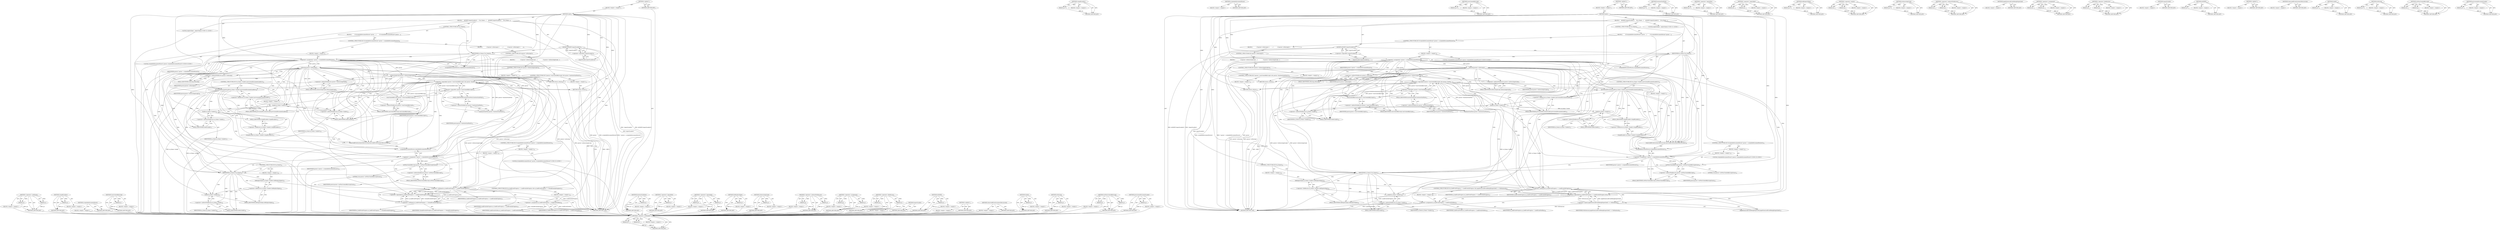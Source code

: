 digraph "provisionalDocumentLoader" {
vulnerable_196 [label=<(METHOD,&lt;operator&gt;.notEquals)>];
vulnerable_197 [label=<(PARAM,p1)>];
vulnerable_198 [label=<(PARAM,p2)>];
vulnerable_199 [label=<(BLOCK,&lt;empty&gt;,&lt;empty&gt;)>];
vulnerable_200 [label=<(METHOD_RETURN,ANY)>];
vulnerable_180 [label=<(METHOD,stopAllLoaders)>];
vulnerable_181 [label=<(PARAM,p1)>];
vulnerable_182 [label=<(BLOCK,&lt;empty&gt;,&lt;empty&gt;)>];
vulnerable_183 [label=<(METHOD_RETURN,ANY)>];
vulnerable_138 [label=<(METHOD,scriptableDocumentParser)>];
vulnerable_139 [label=<(BLOCK,&lt;empty&gt;,&lt;empty&gt;)>];
vulnerable_140 [label=<(METHOD_RETURN,ANY)>];
vulnerable_159 [label=<(METHOD,wasCreatedByScript)>];
vulnerable_160 [label=<(PARAM,p1)>];
vulnerable_161 [label=<(BLOCK,&lt;empty&gt;,&lt;empty&gt;)>];
vulnerable_162 [label=<(METHOD_RETURN,ANY)>];
vulnerable_6 [label=<(METHOD,&lt;global&gt;)<SUB>1</SUB>>];
vulnerable_7 [label=<(BLOCK,&lt;empty&gt;,&lt;empty&gt;)<SUB>1</SUB>>];
vulnerable_8 [label=<(METHOD,open)<SUB>1</SUB>>];
vulnerable_9 [label=<(BLOCK,{
    ASSERT(!importLoader());

    if (m_frame...,{
    ASSERT(!importLoader());

    if (m_frame...)<SUB>2</SUB>>];
vulnerable_10 [label=<(ASSERT,ASSERT(!importLoader()))<SUB>3</SUB>>];
vulnerable_11 [label=<(&lt;operator&gt;.logicalNot,!importLoader())<SUB>3</SUB>>];
vulnerable_12 [label=<(importLoader,importLoader())<SUB>3</SUB>>];
vulnerable_13 [label=<(CONTROL_STRUCTURE,IF,if (m_frame))<SUB>5</SUB>>];
vulnerable_14 [label=<(IDENTIFIER,m_frame,if (m_frame))<SUB>5</SUB>>];
vulnerable_15 [label=<(BLOCK,{
        if (ScriptableDocumentParser* parser ...,{
        if (ScriptableDocumentParser* parser ...)<SUB>5</SUB>>];
vulnerable_16 [label=<(CONTROL_STRUCTURE,IF,if (ScriptableDocumentParser* parser = scriptableDocumentParser()))<SUB>6</SUB>>];
vulnerable_17 [label=<(BLOCK,&lt;empty&gt;,&lt;empty&gt;)<SUB>6</SUB>>];
vulnerable_18 [label="<(LOCAL,ScriptableDocumentParser* parser: ScriptableDocumentParser*)<SUB>6</SUB>>"];
vulnerable_19 [label=<(&lt;operator&gt;.assignment,* parser = scriptableDocumentParser())<SUB>6</SUB>>];
vulnerable_20 [label=<(IDENTIFIER,parser,* parser = scriptableDocumentParser())<SUB>6</SUB>>];
vulnerable_21 [label=<(scriptableDocumentParser,scriptableDocumentParser())<SUB>6</SUB>>];
vulnerable_22 [label=<(BLOCK,{
            if (parser-&gt;isParsing()) {
      ...,{
            if (parser-&gt;isParsing()) {
      ...)<SUB>6</SUB>>];
vulnerable_23 [label=<(CONTROL_STRUCTURE,IF,if (parser-&gt;isParsing()))<SUB>7</SUB>>];
vulnerable_24 [label=<(isParsing,parser-&gt;isParsing())<SUB>7</SUB>>];
vulnerable_25 [label=<(&lt;operator&gt;.indirectFieldAccess,parser-&gt;isParsing)<SUB>7</SUB>>];
vulnerable_26 [label=<(IDENTIFIER,parser,parser-&gt;isParsing())<SUB>7</SUB>>];
vulnerable_27 [label=<(FIELD_IDENTIFIER,isParsing,isParsing)<SUB>7</SUB>>];
vulnerable_28 [label=<(BLOCK,{
                if (parser-&gt;isExecutingScript...,{
                if (parser-&gt;isExecutingScript...)<SUB>7</SUB>>];
vulnerable_29 [label=<(CONTROL_STRUCTURE,IF,if (parser-&gt;isExecutingScript()))<SUB>8</SUB>>];
vulnerable_30 [label=<(isExecutingScript,parser-&gt;isExecutingScript())<SUB>8</SUB>>];
vulnerable_31 [label=<(&lt;operator&gt;.indirectFieldAccess,parser-&gt;isExecutingScript)<SUB>8</SUB>>];
vulnerable_32 [label=<(IDENTIFIER,parser,parser-&gt;isExecutingScript())<SUB>8</SUB>>];
vulnerable_33 [label=<(FIELD_IDENTIFIER,isExecutingScript,isExecutingScript)<SUB>8</SUB>>];
vulnerable_34 [label=<(BLOCK,&lt;empty&gt;,&lt;empty&gt;)<SUB>9</SUB>>];
vulnerable_35 [label=<(RETURN,return;,return;)<SUB>9</SUB>>];
vulnerable_36 [label=<(CONTROL_STRUCTURE,IF,if (!parser-&gt;wasCreatedByScript() &amp;&amp; parser-&gt;hasInsertionPoint()))<SUB>11</SUB>>];
vulnerable_37 [label=<(&lt;operator&gt;.logicalAnd,!parser-&gt;wasCreatedByScript() &amp;&amp; parser-&gt;hasIns...)<SUB>11</SUB>>];
vulnerable_38 [label=<(&lt;operator&gt;.logicalNot,!parser-&gt;wasCreatedByScript())<SUB>11</SUB>>];
vulnerable_39 [label=<(wasCreatedByScript,parser-&gt;wasCreatedByScript())<SUB>11</SUB>>];
vulnerable_40 [label=<(&lt;operator&gt;.indirectFieldAccess,parser-&gt;wasCreatedByScript)<SUB>11</SUB>>];
vulnerable_41 [label=<(IDENTIFIER,parser,parser-&gt;wasCreatedByScript())<SUB>11</SUB>>];
vulnerable_42 [label=<(FIELD_IDENTIFIER,wasCreatedByScript,wasCreatedByScript)<SUB>11</SUB>>];
vulnerable_43 [label=<(hasInsertionPoint,parser-&gt;hasInsertionPoint())<SUB>11</SUB>>];
vulnerable_44 [label=<(&lt;operator&gt;.indirectFieldAccess,parser-&gt;hasInsertionPoint)<SUB>11</SUB>>];
vulnerable_45 [label=<(IDENTIFIER,parser,parser-&gt;hasInsertionPoint())<SUB>11</SUB>>];
vulnerable_46 [label=<(FIELD_IDENTIFIER,hasInsertionPoint,hasInsertionPoint)<SUB>11</SUB>>];
vulnerable_47 [label=<(BLOCK,&lt;empty&gt;,&lt;empty&gt;)<SUB>12</SUB>>];
vulnerable_48 [label=<(RETURN,return;,return;)<SUB>12</SUB>>];
vulnerable_49 [label=<(CONTROL_STRUCTURE,IF,if (m_frame-&gt;loader().provisionalDocumentLoader()))<SUB>16</SUB>>];
vulnerable_50 [label=<(provisionalDocumentLoader,m_frame-&gt;loader().provisionalDocumentLoader())<SUB>16</SUB>>];
vulnerable_51 [label=<(&lt;operator&gt;.fieldAccess,m_frame-&gt;loader().provisionalDocumentLoader)<SUB>16</SUB>>];
vulnerable_52 [label=<(loader,m_frame-&gt;loader())<SUB>16</SUB>>];
vulnerable_53 [label=<(&lt;operator&gt;.indirectFieldAccess,m_frame-&gt;loader)<SUB>16</SUB>>];
vulnerable_54 [label=<(IDENTIFIER,m_frame,m_frame-&gt;loader())<SUB>16</SUB>>];
vulnerable_55 [label=<(FIELD_IDENTIFIER,loader,loader)<SUB>16</SUB>>];
vulnerable_56 [label=<(FIELD_IDENTIFIER,provisionalDocumentLoader,provisionalDocumentLoader)<SUB>16</SUB>>];
vulnerable_57 [label=<(BLOCK,&lt;empty&gt;,&lt;empty&gt;)<SUB>17</SUB>>];
vulnerable_58 [label=<(stopAllLoaders,m_frame-&gt;loader().stopAllLoaders())<SUB>17</SUB>>];
vulnerable_59 [label=<(&lt;operator&gt;.fieldAccess,m_frame-&gt;loader().stopAllLoaders)<SUB>17</SUB>>];
vulnerable_60 [label=<(loader,m_frame-&gt;loader())<SUB>17</SUB>>];
vulnerable_61 [label=<(&lt;operator&gt;.indirectFieldAccess,m_frame-&gt;loader)<SUB>17</SUB>>];
vulnerable_62 [label=<(IDENTIFIER,m_frame,m_frame-&gt;loader())<SUB>17</SUB>>];
vulnerable_63 [label=<(FIELD_IDENTIFIER,loader,loader)<SUB>17</SUB>>];
vulnerable_64 [label=<(FIELD_IDENTIFIER,stopAllLoaders,stopAllLoaders)<SUB>17</SUB>>];
vulnerable_65 [label=<(removeAllEventListenersRecursively,removeAllEventListenersRecursively())<SUB>20</SUB>>];
vulnerable_66 [label="<(LOCAL,implicitOpen : implicitOpen)<SUB>21</SUB>>"];
vulnerable_67 [label=<(CONTROL_STRUCTURE,IF,if (ScriptableDocumentParser* parser = scriptableDocumentParser()))<SUB>22</SUB>>];
vulnerable_68 [label=<(BLOCK,&lt;empty&gt;,&lt;empty&gt;)<SUB>22</SUB>>];
vulnerable_69 [label="<(LOCAL,ScriptableDocumentParser* parser: ScriptableDocumentParser*)<SUB>22</SUB>>"];
vulnerable_70 [label=<(&lt;operator&gt;.assignment,* parser = scriptableDocumentParser())<SUB>22</SUB>>];
vulnerable_71 [label=<(IDENTIFIER,parser,* parser = scriptableDocumentParser())<SUB>22</SUB>>];
vulnerable_72 [label=<(scriptableDocumentParser,scriptableDocumentParser())<SUB>22</SUB>>];
vulnerable_73 [label=<(BLOCK,&lt;empty&gt;,&lt;empty&gt;)<SUB>23</SUB>>];
vulnerable_74 [label=<(setWasCreatedByScript,parser-&gt;setWasCreatedByScript(true))<SUB>23</SUB>>];
vulnerable_75 [label=<(&lt;operator&gt;.indirectFieldAccess,parser-&gt;setWasCreatedByScript)<SUB>23</SUB>>];
vulnerable_76 [label=<(IDENTIFIER,parser,parser-&gt;setWasCreatedByScript(true))<SUB>23</SUB>>];
vulnerable_77 [label=<(FIELD_IDENTIFIER,setWasCreatedByScript,setWasCreatedByScript)<SUB>23</SUB>>];
vulnerable_78 [label=<(LITERAL,true,parser-&gt;setWasCreatedByScript(true))<SUB>23</SUB>>];
vulnerable_79 [label=<(CONTROL_STRUCTURE,IF,if (m_frame))<SUB>25</SUB>>];
vulnerable_80 [label=<(IDENTIFIER,m_frame,if (m_frame))<SUB>25</SUB>>];
vulnerable_81 [label=<(BLOCK,&lt;empty&gt;,&lt;empty&gt;)<SUB>26</SUB>>];
vulnerable_82 [label=<(didExplicitOpen,m_frame-&gt;loader().didExplicitOpen())<SUB>26</SUB>>];
vulnerable_83 [label=<(&lt;operator&gt;.fieldAccess,m_frame-&gt;loader().didExplicitOpen)<SUB>26</SUB>>];
vulnerable_84 [label=<(loader,m_frame-&gt;loader())<SUB>26</SUB>>];
vulnerable_85 [label=<(&lt;operator&gt;.indirectFieldAccess,m_frame-&gt;loader)<SUB>26</SUB>>];
vulnerable_86 [label=<(IDENTIFIER,m_frame,m_frame-&gt;loader())<SUB>26</SUB>>];
vulnerable_87 [label=<(FIELD_IDENTIFIER,loader,loader)<SUB>26</SUB>>];
vulnerable_88 [label=<(FIELD_IDENTIFIER,didExplicitOpen,didExplicitOpen)<SUB>26</SUB>>];
vulnerable_89 [label=<(CONTROL_STRUCTURE,IF,if (m_loadEventProgress != LoadEventInProgress &amp;&amp; m_loadEventProgress != UnloadEventInProgress))<SUB>27</SUB>>];
vulnerable_90 [label=<(&lt;operator&gt;.logicalAnd,m_loadEventProgress != LoadEventInProgress &amp;&amp; m...)<SUB>27</SUB>>];
vulnerable_91 [label=<(&lt;operator&gt;.notEquals,m_loadEventProgress != LoadEventInProgress)<SUB>27</SUB>>];
vulnerable_92 [label=<(IDENTIFIER,m_loadEventProgress,m_loadEventProgress != LoadEventInProgress)<SUB>27</SUB>>];
vulnerable_93 [label=<(IDENTIFIER,LoadEventInProgress,m_loadEventProgress != LoadEventInProgress)<SUB>27</SUB>>];
vulnerable_94 [label=<(&lt;operator&gt;.notEquals,m_loadEventProgress != UnloadEventInProgress)<SUB>27</SUB>>];
vulnerable_95 [label=<(IDENTIFIER,m_loadEventProgress,m_loadEventProgress != UnloadEventInProgress)<SUB>27</SUB>>];
vulnerable_96 [label=<(IDENTIFIER,UnloadEventInProgress,m_loadEventProgress != UnloadEventInProgress)<SUB>27</SUB>>];
vulnerable_97 [label=<(BLOCK,&lt;empty&gt;,&lt;empty&gt;)<SUB>28</SUB>>];
vulnerable_98 [label=<(&lt;operator&gt;.assignment,m_loadEventProgress = LoadEventNotRun)<SUB>28</SUB>>];
vulnerable_99 [label=<(IDENTIFIER,m_loadEventProgress,m_loadEventProgress = LoadEventNotRun)<SUB>28</SUB>>];
vulnerable_100 [label=<(IDENTIFIER,LoadEventNotRun,m_loadEventProgress = LoadEventNotRun)<SUB>28</SUB>>];
vulnerable_101 [label=<(METHOD_RETURN,void)<SUB>1</SUB>>];
vulnerable_103 [label=<(METHOD_RETURN,ANY)<SUB>1</SUB>>];
vulnerable_163 [label=<(METHOD,hasInsertionPoint)>];
vulnerable_164 [label=<(PARAM,p1)>];
vulnerable_165 [label=<(BLOCK,&lt;empty&gt;,&lt;empty&gt;)>];
vulnerable_166 [label=<(METHOD_RETURN,ANY)>];
vulnerable_126 [label=<(METHOD,&lt;operator&gt;.logicalNot)>];
vulnerable_127 [label=<(PARAM,p1)>];
vulnerable_128 [label=<(BLOCK,&lt;empty&gt;,&lt;empty&gt;)>];
vulnerable_129 [label=<(METHOD_RETURN,ANY)>];
vulnerable_154 [label=<(METHOD,&lt;operator&gt;.logicalAnd)>];
vulnerable_155 [label=<(PARAM,p1)>];
vulnerable_156 [label=<(PARAM,p2)>];
vulnerable_157 [label=<(BLOCK,&lt;empty&gt;,&lt;empty&gt;)>];
vulnerable_158 [label=<(METHOD_RETURN,ANY)>];
vulnerable_192 [label=<(METHOD,didExplicitOpen)>];
vulnerable_193 [label=<(PARAM,p1)>];
vulnerable_194 [label=<(BLOCK,&lt;empty&gt;,&lt;empty&gt;)>];
vulnerable_195 [label=<(METHOD_RETURN,ANY)>];
vulnerable_150 [label=<(METHOD,isExecutingScript)>];
vulnerable_151 [label=<(PARAM,p1)>];
vulnerable_152 [label=<(BLOCK,&lt;empty&gt;,&lt;empty&gt;)>];
vulnerable_153 [label=<(METHOD_RETURN,ANY)>];
vulnerable_145 [label=<(METHOD,&lt;operator&gt;.indirectFieldAccess)>];
vulnerable_146 [label=<(PARAM,p1)>];
vulnerable_147 [label=<(PARAM,p2)>];
vulnerable_148 [label=<(BLOCK,&lt;empty&gt;,&lt;empty&gt;)>];
vulnerable_149 [label=<(METHOD_RETURN,ANY)>];
vulnerable_133 [label=<(METHOD,&lt;operator&gt;.assignment)>];
vulnerable_134 [label=<(PARAM,p1)>];
vulnerable_135 [label=<(PARAM,p2)>];
vulnerable_136 [label=<(BLOCK,&lt;empty&gt;,&lt;empty&gt;)>];
vulnerable_137 [label=<(METHOD_RETURN,ANY)>];
vulnerable_171 [label=<(METHOD,&lt;operator&gt;.fieldAccess)>];
vulnerable_172 [label=<(PARAM,p1)>];
vulnerable_173 [label=<(PARAM,p2)>];
vulnerable_174 [label=<(BLOCK,&lt;empty&gt;,&lt;empty&gt;)>];
vulnerable_175 [label=<(METHOD_RETURN,ANY)>];
vulnerable_130 [label=<(METHOD,importLoader)>];
vulnerable_131 [label=<(BLOCK,&lt;empty&gt;,&lt;empty&gt;)>];
vulnerable_132 [label=<(METHOD_RETURN,ANY)>];
vulnerable_122 [label=<(METHOD,ASSERT)>];
vulnerable_123 [label=<(PARAM,p1)>];
vulnerable_124 [label=<(BLOCK,&lt;empty&gt;,&lt;empty&gt;)>];
vulnerable_125 [label=<(METHOD_RETURN,ANY)>];
vulnerable_116 [label=<(METHOD,&lt;global&gt;)<SUB>1</SUB>>];
vulnerable_117 [label=<(BLOCK,&lt;empty&gt;,&lt;empty&gt;)>];
vulnerable_118 [label=<(METHOD_RETURN,ANY)>];
vulnerable_184 [label=<(METHOD,removeAllEventListenersRecursively)>];
vulnerable_185 [label=<(BLOCK,&lt;empty&gt;,&lt;empty&gt;)>];
vulnerable_186 [label=<(METHOD_RETURN,ANY)>];
vulnerable_176 [label=<(METHOD,loader)>];
vulnerable_177 [label=<(PARAM,p1)>];
vulnerable_178 [label=<(BLOCK,&lt;empty&gt;,&lt;empty&gt;)>];
vulnerable_179 [label=<(METHOD_RETURN,ANY)>];
vulnerable_141 [label=<(METHOD,isParsing)>];
vulnerable_142 [label=<(PARAM,p1)>];
vulnerable_143 [label=<(BLOCK,&lt;empty&gt;,&lt;empty&gt;)>];
vulnerable_144 [label=<(METHOD_RETURN,ANY)>];
vulnerable_187 [label=<(METHOD,setWasCreatedByScript)>];
vulnerable_188 [label=<(PARAM,p1)>];
vulnerable_189 [label=<(PARAM,p2)>];
vulnerable_190 [label=<(BLOCK,&lt;empty&gt;,&lt;empty&gt;)>];
vulnerable_191 [label=<(METHOD_RETURN,ANY)>];
vulnerable_167 [label=<(METHOD,provisionalDocumentLoader)>];
vulnerable_168 [label=<(PARAM,p1)>];
vulnerable_169 [label=<(BLOCK,&lt;empty&gt;,&lt;empty&gt;)>];
vulnerable_170 [label=<(METHOD_RETURN,ANY)>];
fixed_196 [label=<(METHOD,&lt;operator&gt;.notEquals)>];
fixed_197 [label=<(PARAM,p1)>];
fixed_198 [label=<(PARAM,p2)>];
fixed_199 [label=<(BLOCK,&lt;empty&gt;,&lt;empty&gt;)>];
fixed_200 [label=<(METHOD_RETURN,ANY)>];
fixed_180 [label=<(METHOD,stopAllLoaders)>];
fixed_181 [label=<(PARAM,p1)>];
fixed_182 [label=<(BLOCK,&lt;empty&gt;,&lt;empty&gt;)>];
fixed_183 [label=<(METHOD_RETURN,ANY)>];
fixed_138 [label=<(METHOD,scriptableDocumentParser)>];
fixed_139 [label=<(BLOCK,&lt;empty&gt;,&lt;empty&gt;)>];
fixed_140 [label=<(METHOD_RETURN,ANY)>];
fixed_159 [label=<(METHOD,wasCreatedByScript)>];
fixed_160 [label=<(PARAM,p1)>];
fixed_161 [label=<(BLOCK,&lt;empty&gt;,&lt;empty&gt;)>];
fixed_162 [label=<(METHOD_RETURN,ANY)>];
fixed_6 [label=<(METHOD,&lt;global&gt;)<SUB>1</SUB>>];
fixed_7 [label=<(BLOCK,&lt;empty&gt;,&lt;empty&gt;)<SUB>1</SUB>>];
fixed_8 [label=<(METHOD,open)<SUB>1</SUB>>];
fixed_9 [label=<(BLOCK,{
    ASSERT(!importLoader());

    if (m_frame...,{
    ASSERT(!importLoader());

    if (m_frame...)<SUB>2</SUB>>];
fixed_10 [label=<(ASSERT,ASSERT(!importLoader()))<SUB>3</SUB>>];
fixed_11 [label=<(&lt;operator&gt;.logicalNot,!importLoader())<SUB>3</SUB>>];
fixed_12 [label=<(importLoader,importLoader())<SUB>3</SUB>>];
fixed_13 [label=<(CONTROL_STRUCTURE,IF,if (m_frame))<SUB>5</SUB>>];
fixed_14 [label=<(IDENTIFIER,m_frame,if (m_frame))<SUB>5</SUB>>];
fixed_15 [label=<(BLOCK,{
        if (ScriptableDocumentParser* parser ...,{
        if (ScriptableDocumentParser* parser ...)<SUB>5</SUB>>];
fixed_16 [label=<(CONTROL_STRUCTURE,IF,if (ScriptableDocumentParser* parser = scriptableDocumentParser()))<SUB>6</SUB>>];
fixed_17 [label=<(BLOCK,&lt;empty&gt;,&lt;empty&gt;)<SUB>6</SUB>>];
fixed_18 [label="<(LOCAL,ScriptableDocumentParser* parser: ScriptableDocumentParser*)<SUB>6</SUB>>"];
fixed_19 [label=<(&lt;operator&gt;.assignment,* parser = scriptableDocumentParser())<SUB>6</SUB>>];
fixed_20 [label=<(IDENTIFIER,parser,* parser = scriptableDocumentParser())<SUB>6</SUB>>];
fixed_21 [label=<(scriptableDocumentParser,scriptableDocumentParser())<SUB>6</SUB>>];
fixed_22 [label=<(BLOCK,{
            if (parser-&gt;isParsing()) {
      ...,{
            if (parser-&gt;isParsing()) {
      ...)<SUB>6</SUB>>];
fixed_23 [label=<(CONTROL_STRUCTURE,IF,if (parser-&gt;isParsing()))<SUB>7</SUB>>];
fixed_24 [label=<(isParsing,parser-&gt;isParsing())<SUB>7</SUB>>];
fixed_25 [label=<(&lt;operator&gt;.indirectFieldAccess,parser-&gt;isParsing)<SUB>7</SUB>>];
fixed_26 [label=<(IDENTIFIER,parser,parser-&gt;isParsing())<SUB>7</SUB>>];
fixed_27 [label=<(FIELD_IDENTIFIER,isParsing,isParsing)<SUB>7</SUB>>];
fixed_28 [label=<(BLOCK,{
                if (parser-&gt;isExecutingScript...,{
                if (parser-&gt;isExecutingScript...)<SUB>7</SUB>>];
fixed_29 [label=<(CONTROL_STRUCTURE,IF,if (parser-&gt;isExecutingScript()))<SUB>8</SUB>>];
fixed_30 [label=<(isExecutingScript,parser-&gt;isExecutingScript())<SUB>8</SUB>>];
fixed_31 [label=<(&lt;operator&gt;.indirectFieldAccess,parser-&gt;isExecutingScript)<SUB>8</SUB>>];
fixed_32 [label=<(IDENTIFIER,parser,parser-&gt;isExecutingScript())<SUB>8</SUB>>];
fixed_33 [label=<(FIELD_IDENTIFIER,isExecutingScript,isExecutingScript)<SUB>8</SUB>>];
fixed_34 [label=<(BLOCK,&lt;empty&gt;,&lt;empty&gt;)<SUB>9</SUB>>];
fixed_35 [label=<(RETURN,return;,return;)<SUB>9</SUB>>];
fixed_36 [label=<(CONTROL_STRUCTURE,IF,if (!parser-&gt;wasCreatedByScript() &amp;&amp; parser-&gt;hasInsertionPoint()))<SUB>11</SUB>>];
fixed_37 [label=<(&lt;operator&gt;.logicalAnd,!parser-&gt;wasCreatedByScript() &amp;&amp; parser-&gt;hasIns...)<SUB>11</SUB>>];
fixed_38 [label=<(&lt;operator&gt;.logicalNot,!parser-&gt;wasCreatedByScript())<SUB>11</SUB>>];
fixed_39 [label=<(wasCreatedByScript,parser-&gt;wasCreatedByScript())<SUB>11</SUB>>];
fixed_40 [label=<(&lt;operator&gt;.indirectFieldAccess,parser-&gt;wasCreatedByScript)<SUB>11</SUB>>];
fixed_41 [label=<(IDENTIFIER,parser,parser-&gt;wasCreatedByScript())<SUB>11</SUB>>];
fixed_42 [label=<(FIELD_IDENTIFIER,wasCreatedByScript,wasCreatedByScript)<SUB>11</SUB>>];
fixed_43 [label=<(hasInsertionPoint,parser-&gt;hasInsertionPoint())<SUB>11</SUB>>];
fixed_44 [label=<(&lt;operator&gt;.indirectFieldAccess,parser-&gt;hasInsertionPoint)<SUB>11</SUB>>];
fixed_45 [label=<(IDENTIFIER,parser,parser-&gt;hasInsertionPoint())<SUB>11</SUB>>];
fixed_46 [label=<(FIELD_IDENTIFIER,hasInsertionPoint,hasInsertionPoint)<SUB>11</SUB>>];
fixed_47 [label=<(BLOCK,&lt;empty&gt;,&lt;empty&gt;)<SUB>12</SUB>>];
fixed_48 [label=<(RETURN,return;,return;)<SUB>12</SUB>>];
fixed_49 [label=<(CONTROL_STRUCTURE,IF,if (m_frame-&gt;loader().provisionalDocumentLoader()))<SUB>16</SUB>>];
fixed_50 [label=<(provisionalDocumentLoader,m_frame-&gt;loader().provisionalDocumentLoader())<SUB>16</SUB>>];
fixed_51 [label=<(&lt;operator&gt;.fieldAccess,m_frame-&gt;loader().provisionalDocumentLoader)<SUB>16</SUB>>];
fixed_52 [label=<(loader,m_frame-&gt;loader())<SUB>16</SUB>>];
fixed_53 [label=<(&lt;operator&gt;.indirectFieldAccess,m_frame-&gt;loader)<SUB>16</SUB>>];
fixed_54 [label=<(IDENTIFIER,m_frame,m_frame-&gt;loader())<SUB>16</SUB>>];
fixed_55 [label=<(FIELD_IDENTIFIER,loader,loader)<SUB>16</SUB>>];
fixed_56 [label=<(FIELD_IDENTIFIER,provisionalDocumentLoader,provisionalDocumentLoader)<SUB>16</SUB>>];
fixed_57 [label=<(BLOCK,&lt;empty&gt;,&lt;empty&gt;)<SUB>17</SUB>>];
fixed_58 [label=<(stopAllLoaders,m_frame-&gt;loader().stopAllLoaders())<SUB>17</SUB>>];
fixed_59 [label=<(&lt;operator&gt;.fieldAccess,m_frame-&gt;loader().stopAllLoaders)<SUB>17</SUB>>];
fixed_60 [label=<(loader,m_frame-&gt;loader())<SUB>17</SUB>>];
fixed_61 [label=<(&lt;operator&gt;.indirectFieldAccess,m_frame-&gt;loader)<SUB>17</SUB>>];
fixed_62 [label=<(IDENTIFIER,m_frame,m_frame-&gt;loader())<SUB>17</SUB>>];
fixed_63 [label=<(FIELD_IDENTIFIER,loader,loader)<SUB>17</SUB>>];
fixed_64 [label=<(FIELD_IDENTIFIER,stopAllLoaders,stopAllLoaders)<SUB>17</SUB>>];
fixed_65 [label=<(removeAllEventListenersRecursively,removeAllEventListenersRecursively())<SUB>20</SUB>>];
fixed_66 [label="<(LOCAL,implicitOpen : implicitOpen)<SUB>21</SUB>>"];
fixed_67 [label=<(CONTROL_STRUCTURE,IF,if (ScriptableDocumentParser* parser = scriptableDocumentParser()))<SUB>22</SUB>>];
fixed_68 [label=<(BLOCK,&lt;empty&gt;,&lt;empty&gt;)<SUB>22</SUB>>];
fixed_69 [label="<(LOCAL,ScriptableDocumentParser* parser: ScriptableDocumentParser*)<SUB>22</SUB>>"];
fixed_70 [label=<(&lt;operator&gt;.assignment,* parser = scriptableDocumentParser())<SUB>22</SUB>>];
fixed_71 [label=<(IDENTIFIER,parser,* parser = scriptableDocumentParser())<SUB>22</SUB>>];
fixed_72 [label=<(scriptableDocumentParser,scriptableDocumentParser())<SUB>22</SUB>>];
fixed_73 [label=<(BLOCK,&lt;empty&gt;,&lt;empty&gt;)<SUB>23</SUB>>];
fixed_74 [label=<(setWasCreatedByScript,parser-&gt;setWasCreatedByScript(true))<SUB>23</SUB>>];
fixed_75 [label=<(&lt;operator&gt;.indirectFieldAccess,parser-&gt;setWasCreatedByScript)<SUB>23</SUB>>];
fixed_76 [label=<(IDENTIFIER,parser,parser-&gt;setWasCreatedByScript(true))<SUB>23</SUB>>];
fixed_77 [label=<(FIELD_IDENTIFIER,setWasCreatedByScript,setWasCreatedByScript)<SUB>23</SUB>>];
fixed_78 [label=<(LITERAL,true,parser-&gt;setWasCreatedByScript(true))<SUB>23</SUB>>];
fixed_79 [label=<(CONTROL_STRUCTURE,IF,if (m_frame))<SUB>25</SUB>>];
fixed_80 [label=<(IDENTIFIER,m_frame,if (m_frame))<SUB>25</SUB>>];
fixed_81 [label=<(BLOCK,&lt;empty&gt;,&lt;empty&gt;)<SUB>26</SUB>>];
fixed_82 [label=<(didExplicitOpen,m_frame-&gt;loader().didExplicitOpen())<SUB>26</SUB>>];
fixed_83 [label=<(&lt;operator&gt;.fieldAccess,m_frame-&gt;loader().didExplicitOpen)<SUB>26</SUB>>];
fixed_84 [label=<(loader,m_frame-&gt;loader())<SUB>26</SUB>>];
fixed_85 [label=<(&lt;operator&gt;.indirectFieldAccess,m_frame-&gt;loader)<SUB>26</SUB>>];
fixed_86 [label=<(IDENTIFIER,m_frame,m_frame-&gt;loader())<SUB>26</SUB>>];
fixed_87 [label=<(FIELD_IDENTIFIER,loader,loader)<SUB>26</SUB>>];
fixed_88 [label=<(FIELD_IDENTIFIER,didExplicitOpen,didExplicitOpen)<SUB>26</SUB>>];
fixed_89 [label=<(CONTROL_STRUCTURE,IF,if (m_loadEventProgress != LoadEventInProgress &amp;&amp; pageDismissalEventBeingDispatched() == NoDismissal))<SUB>27</SUB>>];
fixed_90 [label=<(&lt;operator&gt;.logicalAnd,m_loadEventProgress != LoadEventInProgress &amp;&amp; p...)<SUB>27</SUB>>];
fixed_91 [label=<(&lt;operator&gt;.notEquals,m_loadEventProgress != LoadEventInProgress)<SUB>27</SUB>>];
fixed_92 [label=<(IDENTIFIER,m_loadEventProgress,m_loadEventProgress != LoadEventInProgress)<SUB>27</SUB>>];
fixed_93 [label=<(IDENTIFIER,LoadEventInProgress,m_loadEventProgress != LoadEventInProgress)<SUB>27</SUB>>];
fixed_94 [label=<(&lt;operator&gt;.equals,pageDismissalEventBeingDispatched() == NoDismissal)<SUB>27</SUB>>];
fixed_95 [label=<(pageDismissalEventBeingDispatched,pageDismissalEventBeingDispatched())<SUB>27</SUB>>];
fixed_96 [label=<(IDENTIFIER,NoDismissal,pageDismissalEventBeingDispatched() == NoDismissal)<SUB>27</SUB>>];
fixed_97 [label=<(BLOCK,&lt;empty&gt;,&lt;empty&gt;)<SUB>28</SUB>>];
fixed_98 [label=<(&lt;operator&gt;.assignment,m_loadEventProgress = LoadEventNotRun)<SUB>28</SUB>>];
fixed_99 [label=<(IDENTIFIER,m_loadEventProgress,m_loadEventProgress = LoadEventNotRun)<SUB>28</SUB>>];
fixed_100 [label=<(IDENTIFIER,LoadEventNotRun,m_loadEventProgress = LoadEventNotRun)<SUB>28</SUB>>];
fixed_101 [label=<(METHOD_RETURN,void)<SUB>1</SUB>>];
fixed_103 [label=<(METHOD_RETURN,ANY)<SUB>1</SUB>>];
fixed_163 [label=<(METHOD,hasInsertionPoint)>];
fixed_164 [label=<(PARAM,p1)>];
fixed_165 [label=<(BLOCK,&lt;empty&gt;,&lt;empty&gt;)>];
fixed_166 [label=<(METHOD_RETURN,ANY)>];
fixed_126 [label=<(METHOD,&lt;operator&gt;.logicalNot)>];
fixed_127 [label=<(PARAM,p1)>];
fixed_128 [label=<(BLOCK,&lt;empty&gt;,&lt;empty&gt;)>];
fixed_129 [label=<(METHOD_RETURN,ANY)>];
fixed_154 [label=<(METHOD,&lt;operator&gt;.logicalAnd)>];
fixed_155 [label=<(PARAM,p1)>];
fixed_156 [label=<(PARAM,p2)>];
fixed_157 [label=<(BLOCK,&lt;empty&gt;,&lt;empty&gt;)>];
fixed_158 [label=<(METHOD_RETURN,ANY)>];
fixed_192 [label=<(METHOD,didExplicitOpen)>];
fixed_193 [label=<(PARAM,p1)>];
fixed_194 [label=<(BLOCK,&lt;empty&gt;,&lt;empty&gt;)>];
fixed_195 [label=<(METHOD_RETURN,ANY)>];
fixed_201 [label=<(METHOD,&lt;operator&gt;.equals)>];
fixed_202 [label=<(PARAM,p1)>];
fixed_203 [label=<(PARAM,p2)>];
fixed_204 [label=<(BLOCK,&lt;empty&gt;,&lt;empty&gt;)>];
fixed_205 [label=<(METHOD_RETURN,ANY)>];
fixed_150 [label=<(METHOD,isExecutingScript)>];
fixed_151 [label=<(PARAM,p1)>];
fixed_152 [label=<(BLOCK,&lt;empty&gt;,&lt;empty&gt;)>];
fixed_153 [label=<(METHOD_RETURN,ANY)>];
fixed_145 [label=<(METHOD,&lt;operator&gt;.indirectFieldAccess)>];
fixed_146 [label=<(PARAM,p1)>];
fixed_147 [label=<(PARAM,p2)>];
fixed_148 [label=<(BLOCK,&lt;empty&gt;,&lt;empty&gt;)>];
fixed_149 [label=<(METHOD_RETURN,ANY)>];
fixed_206 [label=<(METHOD,pageDismissalEventBeingDispatched)>];
fixed_207 [label=<(BLOCK,&lt;empty&gt;,&lt;empty&gt;)>];
fixed_208 [label=<(METHOD_RETURN,ANY)>];
fixed_133 [label=<(METHOD,&lt;operator&gt;.assignment)>];
fixed_134 [label=<(PARAM,p1)>];
fixed_135 [label=<(PARAM,p2)>];
fixed_136 [label=<(BLOCK,&lt;empty&gt;,&lt;empty&gt;)>];
fixed_137 [label=<(METHOD_RETURN,ANY)>];
fixed_171 [label=<(METHOD,&lt;operator&gt;.fieldAccess)>];
fixed_172 [label=<(PARAM,p1)>];
fixed_173 [label=<(PARAM,p2)>];
fixed_174 [label=<(BLOCK,&lt;empty&gt;,&lt;empty&gt;)>];
fixed_175 [label=<(METHOD_RETURN,ANY)>];
fixed_130 [label=<(METHOD,importLoader)>];
fixed_131 [label=<(BLOCK,&lt;empty&gt;,&lt;empty&gt;)>];
fixed_132 [label=<(METHOD_RETURN,ANY)>];
fixed_122 [label=<(METHOD,ASSERT)>];
fixed_123 [label=<(PARAM,p1)>];
fixed_124 [label=<(BLOCK,&lt;empty&gt;,&lt;empty&gt;)>];
fixed_125 [label=<(METHOD_RETURN,ANY)>];
fixed_116 [label=<(METHOD,&lt;global&gt;)<SUB>1</SUB>>];
fixed_117 [label=<(BLOCK,&lt;empty&gt;,&lt;empty&gt;)>];
fixed_118 [label=<(METHOD_RETURN,ANY)>];
fixed_184 [label=<(METHOD,removeAllEventListenersRecursively)>];
fixed_185 [label=<(BLOCK,&lt;empty&gt;,&lt;empty&gt;)>];
fixed_186 [label=<(METHOD_RETURN,ANY)>];
fixed_176 [label=<(METHOD,loader)>];
fixed_177 [label=<(PARAM,p1)>];
fixed_178 [label=<(BLOCK,&lt;empty&gt;,&lt;empty&gt;)>];
fixed_179 [label=<(METHOD_RETURN,ANY)>];
fixed_141 [label=<(METHOD,isParsing)>];
fixed_142 [label=<(PARAM,p1)>];
fixed_143 [label=<(BLOCK,&lt;empty&gt;,&lt;empty&gt;)>];
fixed_144 [label=<(METHOD_RETURN,ANY)>];
fixed_187 [label=<(METHOD,setWasCreatedByScript)>];
fixed_188 [label=<(PARAM,p1)>];
fixed_189 [label=<(PARAM,p2)>];
fixed_190 [label=<(BLOCK,&lt;empty&gt;,&lt;empty&gt;)>];
fixed_191 [label=<(METHOD_RETURN,ANY)>];
fixed_167 [label=<(METHOD,provisionalDocumentLoader)>];
fixed_168 [label=<(PARAM,p1)>];
fixed_169 [label=<(BLOCK,&lt;empty&gt;,&lt;empty&gt;)>];
fixed_170 [label=<(METHOD_RETURN,ANY)>];
vulnerable_196 -> vulnerable_197  [key=0, label="AST: "];
vulnerable_196 -> vulnerable_197  [key=1, label="DDG: "];
vulnerable_196 -> vulnerable_199  [key=0, label="AST: "];
vulnerable_196 -> vulnerable_198  [key=0, label="AST: "];
vulnerable_196 -> vulnerable_198  [key=1, label="DDG: "];
vulnerable_196 -> vulnerable_200  [key=0, label="AST: "];
vulnerable_196 -> vulnerable_200  [key=1, label="CFG: "];
vulnerable_197 -> vulnerable_200  [key=0, label="DDG: p1"];
vulnerable_198 -> vulnerable_200  [key=0, label="DDG: p2"];
vulnerable_199 -> fixed_196  [key=0];
vulnerable_200 -> fixed_196  [key=0];
vulnerable_180 -> vulnerable_181  [key=0, label="AST: "];
vulnerable_180 -> vulnerable_181  [key=1, label="DDG: "];
vulnerable_180 -> vulnerable_182  [key=0, label="AST: "];
vulnerable_180 -> vulnerable_183  [key=0, label="AST: "];
vulnerable_180 -> vulnerable_183  [key=1, label="CFG: "];
vulnerable_181 -> vulnerable_183  [key=0, label="DDG: p1"];
vulnerable_182 -> fixed_196  [key=0];
vulnerable_183 -> fixed_196  [key=0];
vulnerable_138 -> vulnerable_139  [key=0, label="AST: "];
vulnerable_138 -> vulnerable_140  [key=0, label="AST: "];
vulnerable_138 -> vulnerable_140  [key=1, label="CFG: "];
vulnerable_139 -> fixed_196  [key=0];
vulnerable_140 -> fixed_196  [key=0];
vulnerable_159 -> vulnerable_160  [key=0, label="AST: "];
vulnerable_159 -> vulnerable_160  [key=1, label="DDG: "];
vulnerable_159 -> vulnerable_161  [key=0, label="AST: "];
vulnerable_159 -> vulnerable_162  [key=0, label="AST: "];
vulnerable_159 -> vulnerable_162  [key=1, label="CFG: "];
vulnerable_160 -> vulnerable_162  [key=0, label="DDG: p1"];
vulnerable_161 -> fixed_196  [key=0];
vulnerable_162 -> fixed_196  [key=0];
vulnerable_6 -> vulnerable_7  [key=0, label="AST: "];
vulnerable_6 -> vulnerable_103  [key=0, label="AST: "];
vulnerable_6 -> vulnerable_103  [key=1, label="CFG: "];
vulnerable_7 -> vulnerable_8  [key=0, label="AST: "];
vulnerable_8 -> vulnerable_9  [key=0, label="AST: "];
vulnerable_8 -> vulnerable_101  [key=0, label="AST: "];
vulnerable_8 -> vulnerable_12  [key=0, label="CFG: "];
vulnerable_8 -> vulnerable_65  [key=0, label="DDG: "];
vulnerable_8 -> vulnerable_14  [key=0, label="DDG: "];
vulnerable_8 -> vulnerable_80  [key=0, label="DDG: "];
vulnerable_8 -> vulnerable_11  [key=0, label="DDG: "];
vulnerable_8 -> vulnerable_70  [key=0, label="DDG: "];
vulnerable_8 -> vulnerable_98  [key=0, label="DDG: "];
vulnerable_8 -> vulnerable_74  [key=0, label="DDG: "];
vulnerable_8 -> vulnerable_91  [key=0, label="DDG: "];
vulnerable_8 -> vulnerable_94  [key=0, label="DDG: "];
vulnerable_8 -> vulnerable_19  [key=0, label="DDG: "];
vulnerable_8 -> vulnerable_35  [key=0, label="DDG: "];
vulnerable_8 -> vulnerable_48  [key=0, label="DDG: "];
vulnerable_9 -> vulnerable_10  [key=0, label="AST: "];
vulnerable_9 -> vulnerable_13  [key=0, label="AST: "];
vulnerable_9 -> vulnerable_65  [key=0, label="AST: "];
vulnerable_9 -> vulnerable_66  [key=0, label="AST: "];
vulnerable_9 -> vulnerable_67  [key=0, label="AST: "];
vulnerable_9 -> vulnerable_79  [key=0, label="AST: "];
vulnerable_9 -> vulnerable_89  [key=0, label="AST: "];
vulnerable_10 -> vulnerable_11  [key=0, label="AST: "];
vulnerable_10 -> vulnerable_14  [key=0, label="CFG: "];
vulnerable_10 -> vulnerable_101  [key=0, label="DDG: !importLoader()"];
vulnerable_10 -> vulnerable_101  [key=1, label="DDG: ASSERT(!importLoader())"];
vulnerable_11 -> vulnerable_12  [key=0, label="AST: "];
vulnerable_11 -> vulnerable_10  [key=0, label="CFG: "];
vulnerable_11 -> vulnerable_10  [key=1, label="DDG: importLoader()"];
vulnerable_11 -> vulnerable_101  [key=0, label="DDG: importLoader()"];
vulnerable_12 -> vulnerable_11  [key=0, label="CFG: "];
vulnerable_13 -> vulnerable_14  [key=0, label="AST: "];
vulnerable_13 -> vulnerable_15  [key=0, label="AST: "];
vulnerable_14 -> vulnerable_65  [key=0, label="CFG: "];
vulnerable_14 -> vulnerable_65  [key=1, label="CDG: "];
vulnerable_14 -> vulnerable_21  [key=0, label="CFG: "];
vulnerable_14 -> vulnerable_21  [key=1, label="CDG: "];
vulnerable_14 -> vulnerable_19  [key=0, label="CDG: "];
vulnerable_14 -> vulnerable_72  [key=0, label="CDG: "];
vulnerable_14 -> vulnerable_91  [key=0, label="CDG: "];
vulnerable_14 -> vulnerable_90  [key=0, label="CDG: "];
vulnerable_14 -> vulnerable_80  [key=0, label="CDG: "];
vulnerable_14 -> vulnerable_70  [key=0, label="CDG: "];
vulnerable_15 -> vulnerable_16  [key=0, label="AST: "];
vulnerable_15 -> vulnerable_49  [key=0, label="AST: "];
vulnerable_16 -> vulnerable_17  [key=0, label="AST: "];
vulnerable_16 -> vulnerable_22  [key=0, label="AST: "];
vulnerable_17 -> vulnerable_18  [key=0, label="AST: "];
vulnerable_17 -> vulnerable_19  [key=0, label="AST: "];
vulnerable_18 -> fixed_196  [key=0];
vulnerable_19 -> vulnerable_20  [key=0, label="AST: "];
vulnerable_19 -> vulnerable_21  [key=0, label="AST: "];
vulnerable_19 -> vulnerable_27  [key=0, label="CFG: "];
vulnerable_19 -> vulnerable_27  [key=1, label="CDG: "];
vulnerable_19 -> vulnerable_55  [key=0, label="CFG: "];
vulnerable_19 -> vulnerable_55  [key=1, label="CDG: "];
vulnerable_19 -> vulnerable_101  [key=0, label="DDG: parser"];
vulnerable_19 -> vulnerable_101  [key=1, label="DDG: scriptableDocumentParser()"];
vulnerable_19 -> vulnerable_101  [key=2, label="DDG: * parser = scriptableDocumentParser()"];
vulnerable_19 -> vulnerable_24  [key=0, label="DDG: parser"];
vulnerable_19 -> vulnerable_24  [key=1, label="CDG: "];
vulnerable_19 -> vulnerable_30  [key=0, label="DDG: parser"];
vulnerable_19 -> vulnerable_43  [key=0, label="DDG: parser"];
vulnerable_19 -> vulnerable_39  [key=0, label="DDG: parser"];
vulnerable_19 -> vulnerable_51  [key=0, label="CDG: "];
vulnerable_19 -> vulnerable_52  [key=0, label="CDG: "];
vulnerable_19 -> vulnerable_25  [key=0, label="CDG: "];
vulnerable_19 -> vulnerable_72  [key=0, label="CDG: "];
vulnerable_19 -> vulnerable_56  [key=0, label="CDG: "];
vulnerable_19 -> vulnerable_65  [key=0, label="CDG: "];
vulnerable_19 -> vulnerable_50  [key=0, label="CDG: "];
vulnerable_19 -> vulnerable_91  [key=0, label="CDG: "];
vulnerable_19 -> vulnerable_90  [key=0, label="CDG: "];
vulnerable_19 -> vulnerable_80  [key=0, label="CDG: "];
vulnerable_19 -> vulnerable_53  [key=0, label="CDG: "];
vulnerable_19 -> vulnerable_70  [key=0, label="CDG: "];
vulnerable_20 -> fixed_196  [key=0];
vulnerable_21 -> vulnerable_19  [key=0, label="CFG: "];
vulnerable_22 -> vulnerable_23  [key=0, label="AST: "];
vulnerable_23 -> vulnerable_24  [key=0, label="AST: "];
vulnerable_23 -> vulnerable_28  [key=0, label="AST: "];
vulnerable_24 -> vulnerable_25  [key=0, label="AST: "];
vulnerable_24 -> vulnerable_33  [key=0, label="CFG: "];
vulnerable_24 -> vulnerable_33  [key=1, label="CDG: "];
vulnerable_24 -> vulnerable_55  [key=0, label="CFG: "];
vulnerable_24 -> vulnerable_55  [key=1, label="CDG: "];
vulnerable_24 -> vulnerable_101  [key=0, label="DDG: parser-&gt;isParsing"];
vulnerable_24 -> vulnerable_101  [key=1, label="DDG: parser-&gt;isParsing()"];
vulnerable_24 -> vulnerable_30  [key=0, label="CDG: "];
vulnerable_24 -> vulnerable_51  [key=0, label="CDG: "];
vulnerable_24 -> vulnerable_52  [key=0, label="CDG: "];
vulnerable_24 -> vulnerable_72  [key=0, label="CDG: "];
vulnerable_24 -> vulnerable_56  [key=0, label="CDG: "];
vulnerable_24 -> vulnerable_65  [key=0, label="CDG: "];
vulnerable_24 -> vulnerable_50  [key=0, label="CDG: "];
vulnerable_24 -> vulnerable_91  [key=0, label="CDG: "];
vulnerable_24 -> vulnerable_90  [key=0, label="CDG: "];
vulnerable_24 -> vulnerable_80  [key=0, label="CDG: "];
vulnerable_24 -> vulnerable_53  [key=0, label="CDG: "];
vulnerable_24 -> vulnerable_70  [key=0, label="CDG: "];
vulnerable_24 -> vulnerable_31  [key=0, label="CDG: "];
vulnerable_25 -> vulnerable_26  [key=0, label="AST: "];
vulnerable_25 -> vulnerable_27  [key=0, label="AST: "];
vulnerable_25 -> vulnerable_24  [key=0, label="CFG: "];
vulnerable_26 -> fixed_196  [key=0];
vulnerable_27 -> vulnerable_25  [key=0, label="CFG: "];
vulnerable_28 -> vulnerable_29  [key=0, label="AST: "];
vulnerable_28 -> vulnerable_36  [key=0, label="AST: "];
vulnerable_29 -> vulnerable_30  [key=0, label="AST: "];
vulnerable_29 -> vulnerable_34  [key=0, label="AST: "];
vulnerable_30 -> vulnerable_31  [key=0, label="AST: "];
vulnerable_30 -> vulnerable_35  [key=0, label="CFG: "];
vulnerable_30 -> vulnerable_35  [key=1, label="CDG: "];
vulnerable_30 -> vulnerable_42  [key=0, label="CFG: "];
vulnerable_30 -> vulnerable_42  [key=1, label="CDG: "];
vulnerable_30 -> vulnerable_101  [key=0, label="DDG: parser-&gt;isExecutingScript"];
vulnerable_30 -> vulnerable_101  [key=1, label="DDG: parser-&gt;isExecutingScript()"];
vulnerable_30 -> vulnerable_37  [key=0, label="CDG: "];
vulnerable_30 -> vulnerable_38  [key=0, label="CDG: "];
vulnerable_30 -> vulnerable_40  [key=0, label="CDG: "];
vulnerable_30 -> vulnerable_39  [key=0, label="CDG: "];
vulnerable_31 -> vulnerable_32  [key=0, label="AST: "];
vulnerable_31 -> vulnerable_33  [key=0, label="AST: "];
vulnerable_31 -> vulnerable_30  [key=0, label="CFG: "];
vulnerable_32 -> fixed_196  [key=0];
vulnerable_33 -> vulnerable_31  [key=0, label="CFG: "];
vulnerable_34 -> vulnerable_35  [key=0, label="AST: "];
vulnerable_35 -> vulnerable_101  [key=0, label="CFG: "];
vulnerable_35 -> vulnerable_101  [key=1, label="DDG: &lt;RET&gt;"];
vulnerable_36 -> vulnerable_37  [key=0, label="AST: "];
vulnerable_36 -> vulnerable_47  [key=0, label="AST: "];
vulnerable_37 -> vulnerable_38  [key=0, label="AST: "];
vulnerable_37 -> vulnerable_43  [key=0, label="AST: "];
vulnerable_37 -> vulnerable_48  [key=0, label="CFG: "];
vulnerable_37 -> vulnerable_48  [key=1, label="CDG: "];
vulnerable_37 -> vulnerable_55  [key=0, label="CFG: "];
vulnerable_37 -> vulnerable_55  [key=1, label="CDG: "];
vulnerable_37 -> vulnerable_51  [key=0, label="CDG: "];
vulnerable_37 -> vulnerable_52  [key=0, label="CDG: "];
vulnerable_37 -> vulnerable_72  [key=0, label="CDG: "];
vulnerable_37 -> vulnerable_56  [key=0, label="CDG: "];
vulnerable_37 -> vulnerable_65  [key=0, label="CDG: "];
vulnerable_37 -> vulnerable_50  [key=0, label="CDG: "];
vulnerable_37 -> vulnerable_91  [key=0, label="CDG: "];
vulnerable_37 -> vulnerable_90  [key=0, label="CDG: "];
vulnerable_37 -> vulnerable_80  [key=0, label="CDG: "];
vulnerable_37 -> vulnerable_53  [key=0, label="CDG: "];
vulnerable_37 -> vulnerable_70  [key=0, label="CDG: "];
vulnerable_38 -> vulnerable_39  [key=0, label="AST: "];
vulnerable_38 -> vulnerable_37  [key=0, label="CFG: "];
vulnerable_38 -> vulnerable_37  [key=1, label="DDG: parser-&gt;wasCreatedByScript()"];
vulnerable_38 -> vulnerable_46  [key=0, label="CFG: "];
vulnerable_38 -> vulnerable_46  [key=1, label="CDG: "];
vulnerable_38 -> vulnerable_44  [key=0, label="CDG: "];
vulnerable_38 -> vulnerable_43  [key=0, label="CDG: "];
vulnerable_39 -> vulnerable_40  [key=0, label="AST: "];
vulnerable_39 -> vulnerable_38  [key=0, label="CFG: "];
vulnerable_39 -> vulnerable_38  [key=1, label="DDG: parser-&gt;wasCreatedByScript"];
vulnerable_40 -> vulnerable_41  [key=0, label="AST: "];
vulnerable_40 -> vulnerable_42  [key=0, label="AST: "];
vulnerable_40 -> vulnerable_39  [key=0, label="CFG: "];
vulnerable_41 -> fixed_196  [key=0];
vulnerable_42 -> vulnerable_40  [key=0, label="CFG: "];
vulnerable_43 -> vulnerable_44  [key=0, label="AST: "];
vulnerable_43 -> vulnerable_37  [key=0, label="CFG: "];
vulnerable_43 -> vulnerable_37  [key=1, label="DDG: parser-&gt;hasInsertionPoint"];
vulnerable_44 -> vulnerable_45  [key=0, label="AST: "];
vulnerable_44 -> vulnerable_46  [key=0, label="AST: "];
vulnerable_44 -> vulnerable_43  [key=0, label="CFG: "];
vulnerable_45 -> fixed_196  [key=0];
vulnerable_46 -> vulnerable_44  [key=0, label="CFG: "];
vulnerable_47 -> vulnerable_48  [key=0, label="AST: "];
vulnerable_48 -> vulnerable_101  [key=0, label="CFG: "];
vulnerable_48 -> vulnerable_101  [key=1, label="DDG: &lt;RET&gt;"];
vulnerable_49 -> vulnerable_50  [key=0, label="AST: "];
vulnerable_49 -> vulnerable_57  [key=0, label="AST: "];
vulnerable_50 -> vulnerable_51  [key=0, label="AST: "];
vulnerable_50 -> vulnerable_65  [key=0, label="CFG: "];
vulnerable_50 -> vulnerable_63  [key=0, label="CFG: "];
vulnerable_50 -> vulnerable_63  [key=1, label="CDG: "];
vulnerable_50 -> vulnerable_60  [key=0, label="CDG: "];
vulnerable_50 -> vulnerable_64  [key=0, label="CDG: "];
vulnerable_50 -> vulnerable_59  [key=0, label="CDG: "];
vulnerable_50 -> vulnerable_58  [key=0, label="CDG: "];
vulnerable_50 -> vulnerable_61  [key=0, label="CDG: "];
vulnerable_51 -> vulnerable_52  [key=0, label="AST: "];
vulnerable_51 -> vulnerable_56  [key=0, label="AST: "];
vulnerable_51 -> vulnerable_50  [key=0, label="CFG: "];
vulnerable_52 -> vulnerable_53  [key=0, label="AST: "];
vulnerable_52 -> vulnerable_56  [key=0, label="CFG: "];
vulnerable_52 -> vulnerable_84  [key=0, label="DDG: m_frame-&gt;loader"];
vulnerable_52 -> vulnerable_60  [key=0, label="DDG: m_frame-&gt;loader"];
vulnerable_53 -> vulnerable_54  [key=0, label="AST: "];
vulnerable_53 -> vulnerable_55  [key=0, label="AST: "];
vulnerable_53 -> vulnerable_52  [key=0, label="CFG: "];
vulnerable_54 -> fixed_196  [key=0];
vulnerable_55 -> vulnerable_53  [key=0, label="CFG: "];
vulnerable_56 -> vulnerable_51  [key=0, label="CFG: "];
vulnerable_57 -> vulnerable_58  [key=0, label="AST: "];
vulnerable_58 -> vulnerable_59  [key=0, label="AST: "];
vulnerable_58 -> vulnerable_65  [key=0, label="CFG: "];
vulnerable_59 -> vulnerable_60  [key=0, label="AST: "];
vulnerable_59 -> vulnerable_64  [key=0, label="AST: "];
vulnerable_59 -> vulnerable_58  [key=0, label="CFG: "];
vulnerable_60 -> vulnerable_61  [key=0, label="AST: "];
vulnerable_60 -> vulnerable_64  [key=0, label="CFG: "];
vulnerable_60 -> vulnerable_84  [key=0, label="DDG: m_frame-&gt;loader"];
vulnerable_61 -> vulnerable_62  [key=0, label="AST: "];
vulnerable_61 -> vulnerable_63  [key=0, label="AST: "];
vulnerable_61 -> vulnerable_60  [key=0, label="CFG: "];
vulnerable_62 -> fixed_196  [key=0];
vulnerable_63 -> vulnerable_61  [key=0, label="CFG: "];
vulnerable_64 -> vulnerable_59  [key=0, label="CFG: "];
vulnerable_65 -> vulnerable_72  [key=0, label="CFG: "];
vulnerable_66 -> fixed_196  [key=0];
vulnerable_67 -> vulnerable_68  [key=0, label="AST: "];
vulnerable_67 -> vulnerable_73  [key=0, label="AST: "];
vulnerable_68 -> vulnerable_69  [key=0, label="AST: "];
vulnerable_68 -> vulnerable_70  [key=0, label="AST: "];
vulnerable_69 -> fixed_196  [key=0];
vulnerable_70 -> vulnerable_71  [key=0, label="AST: "];
vulnerable_70 -> vulnerable_72  [key=0, label="AST: "];
vulnerable_70 -> vulnerable_80  [key=0, label="CFG: "];
vulnerable_70 -> vulnerable_77  [key=0, label="CFG: "];
vulnerable_70 -> vulnerable_77  [key=1, label="CDG: "];
vulnerable_70 -> vulnerable_74  [key=0, label="DDG: parser"];
vulnerable_70 -> vulnerable_74  [key=1, label="CDG: "];
vulnerable_70 -> vulnerable_75  [key=0, label="CDG: "];
vulnerable_71 -> fixed_196  [key=0];
vulnerable_72 -> vulnerable_70  [key=0, label="CFG: "];
vulnerable_73 -> vulnerable_74  [key=0, label="AST: "];
vulnerable_74 -> vulnerable_75  [key=0, label="AST: "];
vulnerable_74 -> vulnerable_78  [key=0, label="AST: "];
vulnerable_74 -> vulnerable_80  [key=0, label="CFG: "];
vulnerable_75 -> vulnerable_76  [key=0, label="AST: "];
vulnerable_75 -> vulnerable_77  [key=0, label="AST: "];
vulnerable_75 -> vulnerable_74  [key=0, label="CFG: "];
vulnerable_76 -> fixed_196  [key=0];
vulnerable_77 -> vulnerable_75  [key=0, label="CFG: "];
vulnerable_78 -> fixed_196  [key=0];
vulnerable_79 -> vulnerable_80  [key=0, label="AST: "];
vulnerable_79 -> vulnerable_81  [key=0, label="AST: "];
vulnerable_80 -> vulnerable_87  [key=0, label="CFG: "];
vulnerable_80 -> vulnerable_87  [key=1, label="CDG: "];
vulnerable_80 -> vulnerable_91  [key=0, label="CFG: "];
vulnerable_80 -> vulnerable_84  [key=0, label="CDG: "];
vulnerable_80 -> vulnerable_85  [key=0, label="CDG: "];
vulnerable_80 -> vulnerable_82  [key=0, label="CDG: "];
vulnerable_80 -> vulnerable_83  [key=0, label="CDG: "];
vulnerable_80 -> vulnerable_88  [key=0, label="CDG: "];
vulnerable_81 -> vulnerable_82  [key=0, label="AST: "];
vulnerable_82 -> vulnerable_83  [key=0, label="AST: "];
vulnerable_82 -> vulnerable_91  [key=0, label="CFG: "];
vulnerable_83 -> vulnerable_84  [key=0, label="AST: "];
vulnerable_83 -> vulnerable_88  [key=0, label="AST: "];
vulnerable_83 -> vulnerable_82  [key=0, label="CFG: "];
vulnerable_84 -> vulnerable_85  [key=0, label="AST: "];
vulnerable_84 -> vulnerable_88  [key=0, label="CFG: "];
vulnerable_85 -> vulnerable_86  [key=0, label="AST: "];
vulnerable_85 -> vulnerable_87  [key=0, label="AST: "];
vulnerable_85 -> vulnerable_84  [key=0, label="CFG: "];
vulnerable_86 -> fixed_196  [key=0];
vulnerable_87 -> vulnerable_85  [key=0, label="CFG: "];
vulnerable_88 -> vulnerable_83  [key=0, label="CFG: "];
vulnerable_89 -> vulnerable_90  [key=0, label="AST: "];
vulnerable_89 -> vulnerable_97  [key=0, label="AST: "];
vulnerable_90 -> vulnerable_91  [key=0, label="AST: "];
vulnerable_90 -> vulnerable_94  [key=0, label="AST: "];
vulnerable_90 -> vulnerable_101  [key=0, label="CFG: "];
vulnerable_90 -> vulnerable_98  [key=0, label="CFG: "];
vulnerable_90 -> vulnerable_98  [key=1, label="CDG: "];
vulnerable_91 -> vulnerable_92  [key=0, label="AST: "];
vulnerable_91 -> vulnerable_93  [key=0, label="AST: "];
vulnerable_91 -> vulnerable_90  [key=0, label="CFG: "];
vulnerable_91 -> vulnerable_90  [key=1, label="DDG: m_loadEventProgress"];
vulnerable_91 -> vulnerable_90  [key=2, label="DDG: LoadEventInProgress"];
vulnerable_91 -> vulnerable_94  [key=0, label="CFG: "];
vulnerable_91 -> vulnerable_94  [key=1, label="DDG: m_loadEventProgress"];
vulnerable_91 -> vulnerable_94  [key=2, label="CDG: "];
vulnerable_91 -> vulnerable_101  [key=0, label="DDG: LoadEventInProgress"];
vulnerable_92 -> fixed_196  [key=0];
vulnerable_93 -> fixed_196  [key=0];
vulnerable_94 -> vulnerable_95  [key=0, label="AST: "];
vulnerable_94 -> vulnerable_96  [key=0, label="AST: "];
vulnerable_94 -> vulnerable_90  [key=0, label="CFG: "];
vulnerable_94 -> vulnerable_90  [key=1, label="DDG: m_loadEventProgress"];
vulnerable_94 -> vulnerable_90  [key=2, label="DDG: UnloadEventInProgress"];
vulnerable_94 -> vulnerable_101  [key=0, label="DDG: UnloadEventInProgress"];
vulnerable_95 -> fixed_196  [key=0];
vulnerable_96 -> fixed_196  [key=0];
vulnerable_97 -> vulnerable_98  [key=0, label="AST: "];
vulnerable_98 -> vulnerable_99  [key=0, label="AST: "];
vulnerable_98 -> vulnerable_100  [key=0, label="AST: "];
vulnerable_98 -> vulnerable_101  [key=0, label="CFG: "];
vulnerable_98 -> vulnerable_101  [key=1, label="DDG: LoadEventNotRun"];
vulnerable_99 -> fixed_196  [key=0];
vulnerable_100 -> fixed_196  [key=0];
vulnerable_101 -> fixed_196  [key=0];
vulnerable_103 -> fixed_196  [key=0];
vulnerable_163 -> vulnerable_164  [key=0, label="AST: "];
vulnerable_163 -> vulnerable_164  [key=1, label="DDG: "];
vulnerable_163 -> vulnerable_165  [key=0, label="AST: "];
vulnerable_163 -> vulnerable_166  [key=0, label="AST: "];
vulnerable_163 -> vulnerable_166  [key=1, label="CFG: "];
vulnerable_164 -> vulnerable_166  [key=0, label="DDG: p1"];
vulnerable_165 -> fixed_196  [key=0];
vulnerable_166 -> fixed_196  [key=0];
vulnerable_126 -> vulnerable_127  [key=0, label="AST: "];
vulnerable_126 -> vulnerable_127  [key=1, label="DDG: "];
vulnerable_126 -> vulnerable_128  [key=0, label="AST: "];
vulnerable_126 -> vulnerable_129  [key=0, label="AST: "];
vulnerable_126 -> vulnerable_129  [key=1, label="CFG: "];
vulnerable_127 -> vulnerable_129  [key=0, label="DDG: p1"];
vulnerable_128 -> fixed_196  [key=0];
vulnerable_129 -> fixed_196  [key=0];
vulnerable_154 -> vulnerable_155  [key=0, label="AST: "];
vulnerable_154 -> vulnerable_155  [key=1, label="DDG: "];
vulnerable_154 -> vulnerable_157  [key=0, label="AST: "];
vulnerable_154 -> vulnerable_156  [key=0, label="AST: "];
vulnerable_154 -> vulnerable_156  [key=1, label="DDG: "];
vulnerable_154 -> vulnerable_158  [key=0, label="AST: "];
vulnerable_154 -> vulnerable_158  [key=1, label="CFG: "];
vulnerable_155 -> vulnerable_158  [key=0, label="DDG: p1"];
vulnerable_156 -> vulnerable_158  [key=0, label="DDG: p2"];
vulnerable_157 -> fixed_196  [key=0];
vulnerable_158 -> fixed_196  [key=0];
vulnerable_192 -> vulnerable_193  [key=0, label="AST: "];
vulnerable_192 -> vulnerable_193  [key=1, label="DDG: "];
vulnerable_192 -> vulnerable_194  [key=0, label="AST: "];
vulnerable_192 -> vulnerable_195  [key=0, label="AST: "];
vulnerable_192 -> vulnerable_195  [key=1, label="CFG: "];
vulnerable_193 -> vulnerable_195  [key=0, label="DDG: p1"];
vulnerable_194 -> fixed_196  [key=0];
vulnerable_195 -> fixed_196  [key=0];
vulnerable_150 -> vulnerable_151  [key=0, label="AST: "];
vulnerable_150 -> vulnerable_151  [key=1, label="DDG: "];
vulnerable_150 -> vulnerable_152  [key=0, label="AST: "];
vulnerable_150 -> vulnerable_153  [key=0, label="AST: "];
vulnerable_150 -> vulnerable_153  [key=1, label="CFG: "];
vulnerable_151 -> vulnerable_153  [key=0, label="DDG: p1"];
vulnerable_152 -> fixed_196  [key=0];
vulnerable_153 -> fixed_196  [key=0];
vulnerable_145 -> vulnerable_146  [key=0, label="AST: "];
vulnerable_145 -> vulnerable_146  [key=1, label="DDG: "];
vulnerable_145 -> vulnerable_148  [key=0, label="AST: "];
vulnerable_145 -> vulnerable_147  [key=0, label="AST: "];
vulnerable_145 -> vulnerable_147  [key=1, label="DDG: "];
vulnerable_145 -> vulnerable_149  [key=0, label="AST: "];
vulnerable_145 -> vulnerable_149  [key=1, label="CFG: "];
vulnerable_146 -> vulnerable_149  [key=0, label="DDG: p1"];
vulnerable_147 -> vulnerable_149  [key=0, label="DDG: p2"];
vulnerable_148 -> fixed_196  [key=0];
vulnerable_149 -> fixed_196  [key=0];
vulnerable_133 -> vulnerable_134  [key=0, label="AST: "];
vulnerable_133 -> vulnerable_134  [key=1, label="DDG: "];
vulnerable_133 -> vulnerable_136  [key=0, label="AST: "];
vulnerable_133 -> vulnerable_135  [key=0, label="AST: "];
vulnerable_133 -> vulnerable_135  [key=1, label="DDG: "];
vulnerable_133 -> vulnerable_137  [key=0, label="AST: "];
vulnerable_133 -> vulnerable_137  [key=1, label="CFG: "];
vulnerable_134 -> vulnerable_137  [key=0, label="DDG: p1"];
vulnerable_135 -> vulnerable_137  [key=0, label="DDG: p2"];
vulnerable_136 -> fixed_196  [key=0];
vulnerable_137 -> fixed_196  [key=0];
vulnerable_171 -> vulnerable_172  [key=0, label="AST: "];
vulnerable_171 -> vulnerable_172  [key=1, label="DDG: "];
vulnerable_171 -> vulnerable_174  [key=0, label="AST: "];
vulnerable_171 -> vulnerable_173  [key=0, label="AST: "];
vulnerable_171 -> vulnerable_173  [key=1, label="DDG: "];
vulnerable_171 -> vulnerable_175  [key=0, label="AST: "];
vulnerable_171 -> vulnerable_175  [key=1, label="CFG: "];
vulnerable_172 -> vulnerable_175  [key=0, label="DDG: p1"];
vulnerable_173 -> vulnerable_175  [key=0, label="DDG: p2"];
vulnerable_174 -> fixed_196  [key=0];
vulnerable_175 -> fixed_196  [key=0];
vulnerable_130 -> vulnerable_131  [key=0, label="AST: "];
vulnerable_130 -> vulnerable_132  [key=0, label="AST: "];
vulnerable_130 -> vulnerable_132  [key=1, label="CFG: "];
vulnerable_131 -> fixed_196  [key=0];
vulnerable_132 -> fixed_196  [key=0];
vulnerable_122 -> vulnerable_123  [key=0, label="AST: "];
vulnerable_122 -> vulnerable_123  [key=1, label="DDG: "];
vulnerable_122 -> vulnerable_124  [key=0, label="AST: "];
vulnerable_122 -> vulnerable_125  [key=0, label="AST: "];
vulnerable_122 -> vulnerable_125  [key=1, label="CFG: "];
vulnerable_123 -> vulnerable_125  [key=0, label="DDG: p1"];
vulnerable_124 -> fixed_196  [key=0];
vulnerable_125 -> fixed_196  [key=0];
vulnerable_116 -> vulnerable_117  [key=0, label="AST: "];
vulnerable_116 -> vulnerable_118  [key=0, label="AST: "];
vulnerable_116 -> vulnerable_118  [key=1, label="CFG: "];
vulnerable_117 -> fixed_196  [key=0];
vulnerable_118 -> fixed_196  [key=0];
vulnerable_184 -> vulnerable_185  [key=0, label="AST: "];
vulnerable_184 -> vulnerable_186  [key=0, label="AST: "];
vulnerable_184 -> vulnerable_186  [key=1, label="CFG: "];
vulnerable_185 -> fixed_196  [key=0];
vulnerable_186 -> fixed_196  [key=0];
vulnerable_176 -> vulnerable_177  [key=0, label="AST: "];
vulnerable_176 -> vulnerable_177  [key=1, label="DDG: "];
vulnerable_176 -> vulnerable_178  [key=0, label="AST: "];
vulnerable_176 -> vulnerable_179  [key=0, label="AST: "];
vulnerable_176 -> vulnerable_179  [key=1, label="CFG: "];
vulnerable_177 -> vulnerable_179  [key=0, label="DDG: p1"];
vulnerable_178 -> fixed_196  [key=0];
vulnerable_179 -> fixed_196  [key=0];
vulnerable_141 -> vulnerable_142  [key=0, label="AST: "];
vulnerable_141 -> vulnerable_142  [key=1, label="DDG: "];
vulnerable_141 -> vulnerable_143  [key=0, label="AST: "];
vulnerable_141 -> vulnerable_144  [key=0, label="AST: "];
vulnerable_141 -> vulnerable_144  [key=1, label="CFG: "];
vulnerable_142 -> vulnerable_144  [key=0, label="DDG: p1"];
vulnerable_143 -> fixed_196  [key=0];
vulnerable_144 -> fixed_196  [key=0];
vulnerable_187 -> vulnerable_188  [key=0, label="AST: "];
vulnerable_187 -> vulnerable_188  [key=1, label="DDG: "];
vulnerable_187 -> vulnerable_190  [key=0, label="AST: "];
vulnerable_187 -> vulnerable_189  [key=0, label="AST: "];
vulnerable_187 -> vulnerable_189  [key=1, label="DDG: "];
vulnerable_187 -> vulnerable_191  [key=0, label="AST: "];
vulnerable_187 -> vulnerable_191  [key=1, label="CFG: "];
vulnerable_188 -> vulnerable_191  [key=0, label="DDG: p1"];
vulnerable_189 -> vulnerable_191  [key=0, label="DDG: p2"];
vulnerable_190 -> fixed_196  [key=0];
vulnerable_191 -> fixed_196  [key=0];
vulnerable_167 -> vulnerable_168  [key=0, label="AST: "];
vulnerable_167 -> vulnerable_168  [key=1, label="DDG: "];
vulnerable_167 -> vulnerable_169  [key=0, label="AST: "];
vulnerable_167 -> vulnerable_170  [key=0, label="AST: "];
vulnerable_167 -> vulnerable_170  [key=1, label="CFG: "];
vulnerable_168 -> vulnerable_170  [key=0, label="DDG: p1"];
vulnerable_169 -> fixed_196  [key=0];
vulnerable_170 -> fixed_196  [key=0];
fixed_196 -> fixed_197  [key=0, label="AST: "];
fixed_196 -> fixed_197  [key=1, label="DDG: "];
fixed_196 -> fixed_199  [key=0, label="AST: "];
fixed_196 -> fixed_198  [key=0, label="AST: "];
fixed_196 -> fixed_198  [key=1, label="DDG: "];
fixed_196 -> fixed_200  [key=0, label="AST: "];
fixed_196 -> fixed_200  [key=1, label="CFG: "];
fixed_197 -> fixed_200  [key=0, label="DDG: p1"];
fixed_198 -> fixed_200  [key=0, label="DDG: p2"];
fixed_180 -> fixed_181  [key=0, label="AST: "];
fixed_180 -> fixed_181  [key=1, label="DDG: "];
fixed_180 -> fixed_182  [key=0, label="AST: "];
fixed_180 -> fixed_183  [key=0, label="AST: "];
fixed_180 -> fixed_183  [key=1, label="CFG: "];
fixed_181 -> fixed_183  [key=0, label="DDG: p1"];
fixed_138 -> fixed_139  [key=0, label="AST: "];
fixed_138 -> fixed_140  [key=0, label="AST: "];
fixed_138 -> fixed_140  [key=1, label="CFG: "];
fixed_159 -> fixed_160  [key=0, label="AST: "];
fixed_159 -> fixed_160  [key=1, label="DDG: "];
fixed_159 -> fixed_161  [key=0, label="AST: "];
fixed_159 -> fixed_162  [key=0, label="AST: "];
fixed_159 -> fixed_162  [key=1, label="CFG: "];
fixed_160 -> fixed_162  [key=0, label="DDG: p1"];
fixed_6 -> fixed_7  [key=0, label="AST: "];
fixed_6 -> fixed_103  [key=0, label="AST: "];
fixed_6 -> fixed_103  [key=1, label="CFG: "];
fixed_7 -> fixed_8  [key=0, label="AST: "];
fixed_8 -> fixed_9  [key=0, label="AST: "];
fixed_8 -> fixed_101  [key=0, label="AST: "];
fixed_8 -> fixed_12  [key=0, label="CFG: "];
fixed_8 -> fixed_65  [key=0, label="DDG: "];
fixed_8 -> fixed_14  [key=0, label="DDG: "];
fixed_8 -> fixed_80  [key=0, label="DDG: "];
fixed_8 -> fixed_11  [key=0, label="DDG: "];
fixed_8 -> fixed_70  [key=0, label="DDG: "];
fixed_8 -> fixed_98  [key=0, label="DDG: "];
fixed_8 -> fixed_74  [key=0, label="DDG: "];
fixed_8 -> fixed_91  [key=0, label="DDG: "];
fixed_8 -> fixed_94  [key=0, label="DDG: "];
fixed_8 -> fixed_19  [key=0, label="DDG: "];
fixed_8 -> fixed_35  [key=0, label="DDG: "];
fixed_8 -> fixed_48  [key=0, label="DDG: "];
fixed_9 -> fixed_10  [key=0, label="AST: "];
fixed_9 -> fixed_13  [key=0, label="AST: "];
fixed_9 -> fixed_65  [key=0, label="AST: "];
fixed_9 -> fixed_66  [key=0, label="AST: "];
fixed_9 -> fixed_67  [key=0, label="AST: "];
fixed_9 -> fixed_79  [key=0, label="AST: "];
fixed_9 -> fixed_89  [key=0, label="AST: "];
fixed_10 -> fixed_11  [key=0, label="AST: "];
fixed_10 -> fixed_14  [key=0, label="CFG: "];
fixed_10 -> fixed_101  [key=0, label="DDG: !importLoader()"];
fixed_10 -> fixed_101  [key=1, label="DDG: ASSERT(!importLoader())"];
fixed_11 -> fixed_12  [key=0, label="AST: "];
fixed_11 -> fixed_10  [key=0, label="CFG: "];
fixed_11 -> fixed_10  [key=1, label="DDG: importLoader()"];
fixed_11 -> fixed_101  [key=0, label="DDG: importLoader()"];
fixed_12 -> fixed_11  [key=0, label="CFG: "];
fixed_13 -> fixed_14  [key=0, label="AST: "];
fixed_13 -> fixed_15  [key=0, label="AST: "];
fixed_14 -> fixed_65  [key=0, label="CFG: "];
fixed_14 -> fixed_65  [key=1, label="CDG: "];
fixed_14 -> fixed_21  [key=0, label="CFG: "];
fixed_14 -> fixed_21  [key=1, label="CDG: "];
fixed_14 -> fixed_19  [key=0, label="CDG: "];
fixed_14 -> fixed_72  [key=0, label="CDG: "];
fixed_14 -> fixed_91  [key=0, label="CDG: "];
fixed_14 -> fixed_90  [key=0, label="CDG: "];
fixed_14 -> fixed_80  [key=0, label="CDG: "];
fixed_14 -> fixed_70  [key=0, label="CDG: "];
fixed_15 -> fixed_16  [key=0, label="AST: "];
fixed_15 -> fixed_49  [key=0, label="AST: "];
fixed_16 -> fixed_17  [key=0, label="AST: "];
fixed_16 -> fixed_22  [key=0, label="AST: "];
fixed_17 -> fixed_18  [key=0, label="AST: "];
fixed_17 -> fixed_19  [key=0, label="AST: "];
fixed_19 -> fixed_20  [key=0, label="AST: "];
fixed_19 -> fixed_21  [key=0, label="AST: "];
fixed_19 -> fixed_27  [key=0, label="CFG: "];
fixed_19 -> fixed_27  [key=1, label="CDG: "];
fixed_19 -> fixed_55  [key=0, label="CFG: "];
fixed_19 -> fixed_55  [key=1, label="CDG: "];
fixed_19 -> fixed_101  [key=0, label="DDG: parser"];
fixed_19 -> fixed_101  [key=1, label="DDG: scriptableDocumentParser()"];
fixed_19 -> fixed_101  [key=2, label="DDG: * parser = scriptableDocumentParser()"];
fixed_19 -> fixed_24  [key=0, label="DDG: parser"];
fixed_19 -> fixed_24  [key=1, label="CDG: "];
fixed_19 -> fixed_30  [key=0, label="DDG: parser"];
fixed_19 -> fixed_43  [key=0, label="DDG: parser"];
fixed_19 -> fixed_39  [key=0, label="DDG: parser"];
fixed_19 -> fixed_51  [key=0, label="CDG: "];
fixed_19 -> fixed_52  [key=0, label="CDG: "];
fixed_19 -> fixed_25  [key=0, label="CDG: "];
fixed_19 -> fixed_72  [key=0, label="CDG: "];
fixed_19 -> fixed_56  [key=0, label="CDG: "];
fixed_19 -> fixed_65  [key=0, label="CDG: "];
fixed_19 -> fixed_50  [key=0, label="CDG: "];
fixed_19 -> fixed_91  [key=0, label="CDG: "];
fixed_19 -> fixed_90  [key=0, label="CDG: "];
fixed_19 -> fixed_80  [key=0, label="CDG: "];
fixed_19 -> fixed_53  [key=0, label="CDG: "];
fixed_19 -> fixed_70  [key=0, label="CDG: "];
fixed_21 -> fixed_19  [key=0, label="CFG: "];
fixed_22 -> fixed_23  [key=0, label="AST: "];
fixed_23 -> fixed_24  [key=0, label="AST: "];
fixed_23 -> fixed_28  [key=0, label="AST: "];
fixed_24 -> fixed_25  [key=0, label="AST: "];
fixed_24 -> fixed_33  [key=0, label="CFG: "];
fixed_24 -> fixed_33  [key=1, label="CDG: "];
fixed_24 -> fixed_55  [key=0, label="CFG: "];
fixed_24 -> fixed_55  [key=1, label="CDG: "];
fixed_24 -> fixed_101  [key=0, label="DDG: parser-&gt;isParsing"];
fixed_24 -> fixed_101  [key=1, label="DDG: parser-&gt;isParsing()"];
fixed_24 -> fixed_30  [key=0, label="CDG: "];
fixed_24 -> fixed_51  [key=0, label="CDG: "];
fixed_24 -> fixed_52  [key=0, label="CDG: "];
fixed_24 -> fixed_72  [key=0, label="CDG: "];
fixed_24 -> fixed_56  [key=0, label="CDG: "];
fixed_24 -> fixed_65  [key=0, label="CDG: "];
fixed_24 -> fixed_50  [key=0, label="CDG: "];
fixed_24 -> fixed_91  [key=0, label="CDG: "];
fixed_24 -> fixed_90  [key=0, label="CDG: "];
fixed_24 -> fixed_80  [key=0, label="CDG: "];
fixed_24 -> fixed_53  [key=0, label="CDG: "];
fixed_24 -> fixed_70  [key=0, label="CDG: "];
fixed_24 -> fixed_31  [key=0, label="CDG: "];
fixed_25 -> fixed_26  [key=0, label="AST: "];
fixed_25 -> fixed_27  [key=0, label="AST: "];
fixed_25 -> fixed_24  [key=0, label="CFG: "];
fixed_27 -> fixed_25  [key=0, label="CFG: "];
fixed_28 -> fixed_29  [key=0, label="AST: "];
fixed_28 -> fixed_36  [key=0, label="AST: "];
fixed_29 -> fixed_30  [key=0, label="AST: "];
fixed_29 -> fixed_34  [key=0, label="AST: "];
fixed_30 -> fixed_31  [key=0, label="AST: "];
fixed_30 -> fixed_35  [key=0, label="CFG: "];
fixed_30 -> fixed_35  [key=1, label="CDG: "];
fixed_30 -> fixed_42  [key=0, label="CFG: "];
fixed_30 -> fixed_42  [key=1, label="CDG: "];
fixed_30 -> fixed_101  [key=0, label="DDG: parser-&gt;isExecutingScript"];
fixed_30 -> fixed_101  [key=1, label="DDG: parser-&gt;isExecutingScript()"];
fixed_30 -> fixed_37  [key=0, label="CDG: "];
fixed_30 -> fixed_38  [key=0, label="CDG: "];
fixed_30 -> fixed_40  [key=0, label="CDG: "];
fixed_30 -> fixed_39  [key=0, label="CDG: "];
fixed_31 -> fixed_32  [key=0, label="AST: "];
fixed_31 -> fixed_33  [key=0, label="AST: "];
fixed_31 -> fixed_30  [key=0, label="CFG: "];
fixed_33 -> fixed_31  [key=0, label="CFG: "];
fixed_34 -> fixed_35  [key=0, label="AST: "];
fixed_35 -> fixed_101  [key=0, label="CFG: "];
fixed_35 -> fixed_101  [key=1, label="DDG: &lt;RET&gt;"];
fixed_36 -> fixed_37  [key=0, label="AST: "];
fixed_36 -> fixed_47  [key=0, label="AST: "];
fixed_37 -> fixed_38  [key=0, label="AST: "];
fixed_37 -> fixed_43  [key=0, label="AST: "];
fixed_37 -> fixed_48  [key=0, label="CFG: "];
fixed_37 -> fixed_48  [key=1, label="CDG: "];
fixed_37 -> fixed_55  [key=0, label="CFG: "];
fixed_37 -> fixed_55  [key=1, label="CDG: "];
fixed_37 -> fixed_51  [key=0, label="CDG: "];
fixed_37 -> fixed_52  [key=0, label="CDG: "];
fixed_37 -> fixed_72  [key=0, label="CDG: "];
fixed_37 -> fixed_56  [key=0, label="CDG: "];
fixed_37 -> fixed_65  [key=0, label="CDG: "];
fixed_37 -> fixed_50  [key=0, label="CDG: "];
fixed_37 -> fixed_91  [key=0, label="CDG: "];
fixed_37 -> fixed_90  [key=0, label="CDG: "];
fixed_37 -> fixed_80  [key=0, label="CDG: "];
fixed_37 -> fixed_53  [key=0, label="CDG: "];
fixed_37 -> fixed_70  [key=0, label="CDG: "];
fixed_38 -> fixed_39  [key=0, label="AST: "];
fixed_38 -> fixed_37  [key=0, label="CFG: "];
fixed_38 -> fixed_37  [key=1, label="DDG: parser-&gt;wasCreatedByScript()"];
fixed_38 -> fixed_46  [key=0, label="CFG: "];
fixed_38 -> fixed_46  [key=1, label="CDG: "];
fixed_38 -> fixed_44  [key=0, label="CDG: "];
fixed_38 -> fixed_43  [key=0, label="CDG: "];
fixed_39 -> fixed_40  [key=0, label="AST: "];
fixed_39 -> fixed_38  [key=0, label="CFG: "];
fixed_39 -> fixed_38  [key=1, label="DDG: parser-&gt;wasCreatedByScript"];
fixed_40 -> fixed_41  [key=0, label="AST: "];
fixed_40 -> fixed_42  [key=0, label="AST: "];
fixed_40 -> fixed_39  [key=0, label="CFG: "];
fixed_42 -> fixed_40  [key=0, label="CFG: "];
fixed_43 -> fixed_44  [key=0, label="AST: "];
fixed_43 -> fixed_37  [key=0, label="CFG: "];
fixed_43 -> fixed_37  [key=1, label="DDG: parser-&gt;hasInsertionPoint"];
fixed_44 -> fixed_45  [key=0, label="AST: "];
fixed_44 -> fixed_46  [key=0, label="AST: "];
fixed_44 -> fixed_43  [key=0, label="CFG: "];
fixed_46 -> fixed_44  [key=0, label="CFG: "];
fixed_47 -> fixed_48  [key=0, label="AST: "];
fixed_48 -> fixed_101  [key=0, label="CFG: "];
fixed_48 -> fixed_101  [key=1, label="DDG: &lt;RET&gt;"];
fixed_49 -> fixed_50  [key=0, label="AST: "];
fixed_49 -> fixed_57  [key=0, label="AST: "];
fixed_50 -> fixed_51  [key=0, label="AST: "];
fixed_50 -> fixed_65  [key=0, label="CFG: "];
fixed_50 -> fixed_63  [key=0, label="CFG: "];
fixed_50 -> fixed_63  [key=1, label="CDG: "];
fixed_50 -> fixed_60  [key=0, label="CDG: "];
fixed_50 -> fixed_64  [key=0, label="CDG: "];
fixed_50 -> fixed_59  [key=0, label="CDG: "];
fixed_50 -> fixed_58  [key=0, label="CDG: "];
fixed_50 -> fixed_61  [key=0, label="CDG: "];
fixed_51 -> fixed_52  [key=0, label="AST: "];
fixed_51 -> fixed_56  [key=0, label="AST: "];
fixed_51 -> fixed_50  [key=0, label="CFG: "];
fixed_52 -> fixed_53  [key=0, label="AST: "];
fixed_52 -> fixed_56  [key=0, label="CFG: "];
fixed_52 -> fixed_84  [key=0, label="DDG: m_frame-&gt;loader"];
fixed_52 -> fixed_60  [key=0, label="DDG: m_frame-&gt;loader"];
fixed_53 -> fixed_54  [key=0, label="AST: "];
fixed_53 -> fixed_55  [key=0, label="AST: "];
fixed_53 -> fixed_52  [key=0, label="CFG: "];
fixed_55 -> fixed_53  [key=0, label="CFG: "];
fixed_56 -> fixed_51  [key=0, label="CFG: "];
fixed_57 -> fixed_58  [key=0, label="AST: "];
fixed_58 -> fixed_59  [key=0, label="AST: "];
fixed_58 -> fixed_65  [key=0, label="CFG: "];
fixed_59 -> fixed_60  [key=0, label="AST: "];
fixed_59 -> fixed_64  [key=0, label="AST: "];
fixed_59 -> fixed_58  [key=0, label="CFG: "];
fixed_60 -> fixed_61  [key=0, label="AST: "];
fixed_60 -> fixed_64  [key=0, label="CFG: "];
fixed_60 -> fixed_84  [key=0, label="DDG: m_frame-&gt;loader"];
fixed_61 -> fixed_62  [key=0, label="AST: "];
fixed_61 -> fixed_63  [key=0, label="AST: "];
fixed_61 -> fixed_60  [key=0, label="CFG: "];
fixed_63 -> fixed_61  [key=0, label="CFG: "];
fixed_64 -> fixed_59  [key=0, label="CFG: "];
fixed_65 -> fixed_72  [key=0, label="CFG: "];
fixed_67 -> fixed_68  [key=0, label="AST: "];
fixed_67 -> fixed_73  [key=0, label="AST: "];
fixed_68 -> fixed_69  [key=0, label="AST: "];
fixed_68 -> fixed_70  [key=0, label="AST: "];
fixed_70 -> fixed_71  [key=0, label="AST: "];
fixed_70 -> fixed_72  [key=0, label="AST: "];
fixed_70 -> fixed_80  [key=0, label="CFG: "];
fixed_70 -> fixed_77  [key=0, label="CFG: "];
fixed_70 -> fixed_77  [key=1, label="CDG: "];
fixed_70 -> fixed_74  [key=0, label="DDG: parser"];
fixed_70 -> fixed_74  [key=1, label="CDG: "];
fixed_70 -> fixed_75  [key=0, label="CDG: "];
fixed_72 -> fixed_70  [key=0, label="CFG: "];
fixed_73 -> fixed_74  [key=0, label="AST: "];
fixed_74 -> fixed_75  [key=0, label="AST: "];
fixed_74 -> fixed_78  [key=0, label="AST: "];
fixed_74 -> fixed_80  [key=0, label="CFG: "];
fixed_75 -> fixed_76  [key=0, label="AST: "];
fixed_75 -> fixed_77  [key=0, label="AST: "];
fixed_75 -> fixed_74  [key=0, label="CFG: "];
fixed_77 -> fixed_75  [key=0, label="CFG: "];
fixed_79 -> fixed_80  [key=0, label="AST: "];
fixed_79 -> fixed_81  [key=0, label="AST: "];
fixed_80 -> fixed_87  [key=0, label="CFG: "];
fixed_80 -> fixed_87  [key=1, label="CDG: "];
fixed_80 -> fixed_91  [key=0, label="CFG: "];
fixed_80 -> fixed_84  [key=0, label="CDG: "];
fixed_80 -> fixed_85  [key=0, label="CDG: "];
fixed_80 -> fixed_82  [key=0, label="CDG: "];
fixed_80 -> fixed_83  [key=0, label="CDG: "];
fixed_80 -> fixed_88  [key=0, label="CDG: "];
fixed_81 -> fixed_82  [key=0, label="AST: "];
fixed_82 -> fixed_83  [key=0, label="AST: "];
fixed_82 -> fixed_91  [key=0, label="CFG: "];
fixed_83 -> fixed_84  [key=0, label="AST: "];
fixed_83 -> fixed_88  [key=0, label="AST: "];
fixed_83 -> fixed_82  [key=0, label="CFG: "];
fixed_84 -> fixed_85  [key=0, label="AST: "];
fixed_84 -> fixed_88  [key=0, label="CFG: "];
fixed_85 -> fixed_86  [key=0, label="AST: "];
fixed_85 -> fixed_87  [key=0, label="AST: "];
fixed_85 -> fixed_84  [key=0, label="CFG: "];
fixed_87 -> fixed_85  [key=0, label="CFG: "];
fixed_88 -> fixed_83  [key=0, label="CFG: "];
fixed_89 -> fixed_90  [key=0, label="AST: "];
fixed_89 -> fixed_97  [key=0, label="AST: "];
fixed_90 -> fixed_91  [key=0, label="AST: "];
fixed_90 -> fixed_94  [key=0, label="AST: "];
fixed_90 -> fixed_101  [key=0, label="CFG: "];
fixed_90 -> fixed_98  [key=0, label="CFG: "];
fixed_90 -> fixed_98  [key=1, label="CDG: "];
fixed_91 -> fixed_92  [key=0, label="AST: "];
fixed_91 -> fixed_93  [key=0, label="AST: "];
fixed_91 -> fixed_95  [key=0, label="CFG: "];
fixed_91 -> fixed_95  [key=1, label="CDG: "];
fixed_91 -> fixed_90  [key=0, label="CFG: "];
fixed_91 -> fixed_90  [key=1, label="DDG: m_loadEventProgress"];
fixed_91 -> fixed_90  [key=2, label="DDG: LoadEventInProgress"];
fixed_91 -> fixed_101  [key=0, label="DDG: LoadEventInProgress"];
fixed_91 -> fixed_94  [key=0, label="CDG: "];
fixed_94 -> fixed_95  [key=0, label="AST: "];
fixed_94 -> fixed_96  [key=0, label="AST: "];
fixed_94 -> fixed_90  [key=0, label="CFG: "];
fixed_94 -> fixed_90  [key=1, label="DDG: pageDismissalEventBeingDispatched()"];
fixed_94 -> fixed_90  [key=2, label="DDG: NoDismissal"];
fixed_94 -> fixed_101  [key=0, label="DDG: NoDismissal"];
fixed_95 -> fixed_94  [key=0, label="CFG: "];
fixed_97 -> fixed_98  [key=0, label="AST: "];
fixed_98 -> fixed_99  [key=0, label="AST: "];
fixed_98 -> fixed_100  [key=0, label="AST: "];
fixed_98 -> fixed_101  [key=0, label="CFG: "];
fixed_98 -> fixed_101  [key=1, label="DDG: LoadEventNotRun"];
fixed_163 -> fixed_164  [key=0, label="AST: "];
fixed_163 -> fixed_164  [key=1, label="DDG: "];
fixed_163 -> fixed_165  [key=0, label="AST: "];
fixed_163 -> fixed_166  [key=0, label="AST: "];
fixed_163 -> fixed_166  [key=1, label="CFG: "];
fixed_164 -> fixed_166  [key=0, label="DDG: p1"];
fixed_126 -> fixed_127  [key=0, label="AST: "];
fixed_126 -> fixed_127  [key=1, label="DDG: "];
fixed_126 -> fixed_128  [key=0, label="AST: "];
fixed_126 -> fixed_129  [key=0, label="AST: "];
fixed_126 -> fixed_129  [key=1, label="CFG: "];
fixed_127 -> fixed_129  [key=0, label="DDG: p1"];
fixed_154 -> fixed_155  [key=0, label="AST: "];
fixed_154 -> fixed_155  [key=1, label="DDG: "];
fixed_154 -> fixed_157  [key=0, label="AST: "];
fixed_154 -> fixed_156  [key=0, label="AST: "];
fixed_154 -> fixed_156  [key=1, label="DDG: "];
fixed_154 -> fixed_158  [key=0, label="AST: "];
fixed_154 -> fixed_158  [key=1, label="CFG: "];
fixed_155 -> fixed_158  [key=0, label="DDG: p1"];
fixed_156 -> fixed_158  [key=0, label="DDG: p2"];
fixed_192 -> fixed_193  [key=0, label="AST: "];
fixed_192 -> fixed_193  [key=1, label="DDG: "];
fixed_192 -> fixed_194  [key=0, label="AST: "];
fixed_192 -> fixed_195  [key=0, label="AST: "];
fixed_192 -> fixed_195  [key=1, label="CFG: "];
fixed_193 -> fixed_195  [key=0, label="DDG: p1"];
fixed_201 -> fixed_202  [key=0, label="AST: "];
fixed_201 -> fixed_202  [key=1, label="DDG: "];
fixed_201 -> fixed_204  [key=0, label="AST: "];
fixed_201 -> fixed_203  [key=0, label="AST: "];
fixed_201 -> fixed_203  [key=1, label="DDG: "];
fixed_201 -> fixed_205  [key=0, label="AST: "];
fixed_201 -> fixed_205  [key=1, label="CFG: "];
fixed_202 -> fixed_205  [key=0, label="DDG: p1"];
fixed_203 -> fixed_205  [key=0, label="DDG: p2"];
fixed_150 -> fixed_151  [key=0, label="AST: "];
fixed_150 -> fixed_151  [key=1, label="DDG: "];
fixed_150 -> fixed_152  [key=0, label="AST: "];
fixed_150 -> fixed_153  [key=0, label="AST: "];
fixed_150 -> fixed_153  [key=1, label="CFG: "];
fixed_151 -> fixed_153  [key=0, label="DDG: p1"];
fixed_145 -> fixed_146  [key=0, label="AST: "];
fixed_145 -> fixed_146  [key=1, label="DDG: "];
fixed_145 -> fixed_148  [key=0, label="AST: "];
fixed_145 -> fixed_147  [key=0, label="AST: "];
fixed_145 -> fixed_147  [key=1, label="DDG: "];
fixed_145 -> fixed_149  [key=0, label="AST: "];
fixed_145 -> fixed_149  [key=1, label="CFG: "];
fixed_146 -> fixed_149  [key=0, label="DDG: p1"];
fixed_147 -> fixed_149  [key=0, label="DDG: p2"];
fixed_206 -> fixed_207  [key=0, label="AST: "];
fixed_206 -> fixed_208  [key=0, label="AST: "];
fixed_206 -> fixed_208  [key=1, label="CFG: "];
fixed_133 -> fixed_134  [key=0, label="AST: "];
fixed_133 -> fixed_134  [key=1, label="DDG: "];
fixed_133 -> fixed_136  [key=0, label="AST: "];
fixed_133 -> fixed_135  [key=0, label="AST: "];
fixed_133 -> fixed_135  [key=1, label="DDG: "];
fixed_133 -> fixed_137  [key=0, label="AST: "];
fixed_133 -> fixed_137  [key=1, label="CFG: "];
fixed_134 -> fixed_137  [key=0, label="DDG: p1"];
fixed_135 -> fixed_137  [key=0, label="DDG: p2"];
fixed_171 -> fixed_172  [key=0, label="AST: "];
fixed_171 -> fixed_172  [key=1, label="DDG: "];
fixed_171 -> fixed_174  [key=0, label="AST: "];
fixed_171 -> fixed_173  [key=0, label="AST: "];
fixed_171 -> fixed_173  [key=1, label="DDG: "];
fixed_171 -> fixed_175  [key=0, label="AST: "];
fixed_171 -> fixed_175  [key=1, label="CFG: "];
fixed_172 -> fixed_175  [key=0, label="DDG: p1"];
fixed_173 -> fixed_175  [key=0, label="DDG: p2"];
fixed_130 -> fixed_131  [key=0, label="AST: "];
fixed_130 -> fixed_132  [key=0, label="AST: "];
fixed_130 -> fixed_132  [key=1, label="CFG: "];
fixed_122 -> fixed_123  [key=0, label="AST: "];
fixed_122 -> fixed_123  [key=1, label="DDG: "];
fixed_122 -> fixed_124  [key=0, label="AST: "];
fixed_122 -> fixed_125  [key=0, label="AST: "];
fixed_122 -> fixed_125  [key=1, label="CFG: "];
fixed_123 -> fixed_125  [key=0, label="DDG: p1"];
fixed_116 -> fixed_117  [key=0, label="AST: "];
fixed_116 -> fixed_118  [key=0, label="AST: "];
fixed_116 -> fixed_118  [key=1, label="CFG: "];
fixed_184 -> fixed_185  [key=0, label="AST: "];
fixed_184 -> fixed_186  [key=0, label="AST: "];
fixed_184 -> fixed_186  [key=1, label="CFG: "];
fixed_176 -> fixed_177  [key=0, label="AST: "];
fixed_176 -> fixed_177  [key=1, label="DDG: "];
fixed_176 -> fixed_178  [key=0, label="AST: "];
fixed_176 -> fixed_179  [key=0, label="AST: "];
fixed_176 -> fixed_179  [key=1, label="CFG: "];
fixed_177 -> fixed_179  [key=0, label="DDG: p1"];
fixed_141 -> fixed_142  [key=0, label="AST: "];
fixed_141 -> fixed_142  [key=1, label="DDG: "];
fixed_141 -> fixed_143  [key=0, label="AST: "];
fixed_141 -> fixed_144  [key=0, label="AST: "];
fixed_141 -> fixed_144  [key=1, label="CFG: "];
fixed_142 -> fixed_144  [key=0, label="DDG: p1"];
fixed_187 -> fixed_188  [key=0, label="AST: "];
fixed_187 -> fixed_188  [key=1, label="DDG: "];
fixed_187 -> fixed_190  [key=0, label="AST: "];
fixed_187 -> fixed_189  [key=0, label="AST: "];
fixed_187 -> fixed_189  [key=1, label="DDG: "];
fixed_187 -> fixed_191  [key=0, label="AST: "];
fixed_187 -> fixed_191  [key=1, label="CFG: "];
fixed_188 -> fixed_191  [key=0, label="DDG: p1"];
fixed_189 -> fixed_191  [key=0, label="DDG: p2"];
fixed_167 -> fixed_168  [key=0, label="AST: "];
fixed_167 -> fixed_168  [key=1, label="DDG: "];
fixed_167 -> fixed_169  [key=0, label="AST: "];
fixed_167 -> fixed_170  [key=0, label="AST: "];
fixed_167 -> fixed_170  [key=1, label="CFG: "];
fixed_168 -> fixed_170  [key=0, label="DDG: p1"];
}
